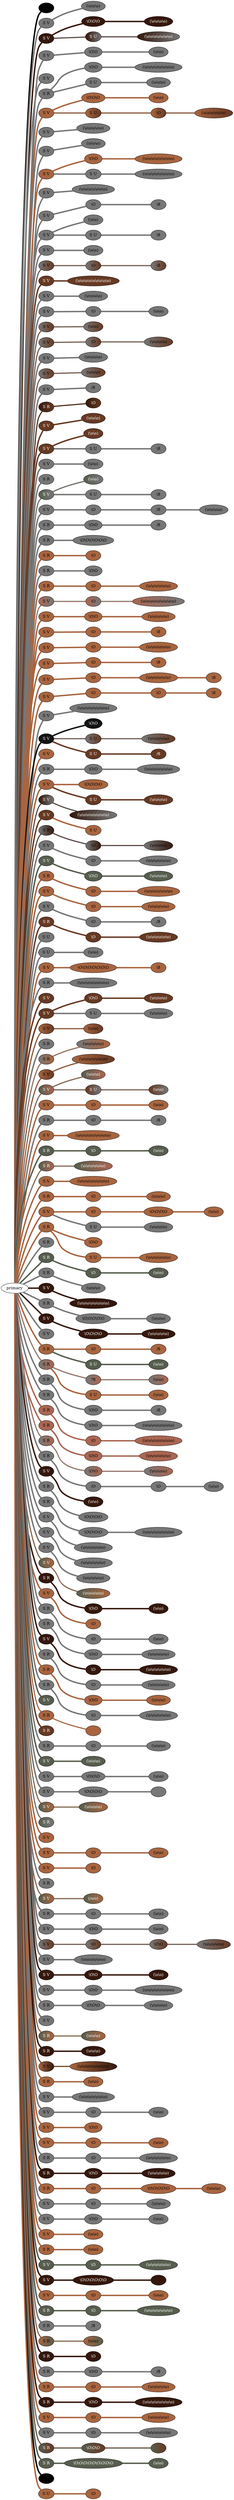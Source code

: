 graph {
 graph [rankdir=LR]
"K1" [qtype="pendant_node", pendant_colors="#000000", pendant_ply="", pendant_attach="", pendant_length="", label=" ", style=filled, fillcolor="#000000", fontcolor="#ffffff"]
"primary" -- "K1" [qtype="pendant_link",penwidth=5,color="#000000"]
"1" [qtype="pendant_node", pendant_colors="#777777", pendant_ply="S", pendant_attach="V", pendant_length="24.5", label="S V", style=filled, fillcolor="#777777", fontcolor="#000000"]
"primary" -- "1" [qtype="pendant_link",penwidth=5,color="#777777"]
"1:0" [qtype="knot_node", knot_value="3", knot_type="L", knot_position="3.5", knot_spin="Z", label="(\\o\\o\\o)", style=filled, fillcolor="#777777" , fontcolor="#000000"]
"1" -- "1:0" [qtype="knot_link",penwidth=5,color="#777777"]
"2" [qtype="pendant_node", pendant_colors="#35170C", pendant_ply="S", pendant_attach="V", pendant_length="27.5", label="S V", style=filled, fillcolor="#35170C", fontcolor="#ffffff"]
"primary" -- "2" [qtype="pendant_link",penwidth=5,color="#35170C"]
"2:0" [qtype="knot_node", knot_value="3", knot_type="S", knot_position="7.0", knot_spin="Z", label="\\O\\O\\O", style=filled, fillcolor="#35170C" , fontcolor="#ffffff"]
"2" -- "2:0" [qtype="knot_link",penwidth=5,color="#35170C"]
"2:1" [qtype="knot_node", knot_value="4", knot_type="L", knot_position="14.5", knot_spin="Z", label="(\\o\\o\\o\\o)", style=filled, fillcolor="#35170C" , fontcolor="#ffffff"]
"2:0" -- "2:1" [qtype="knot_link",penwidth=5,color="#35170C"]
"2s1" [qtype="pendant_node", pendant_colors="#35170C:#777777", pendant_ply="S", pendant_attach="U", pendant_length="12.5", label="S U", style=filled, fillcolor="#35170C:#777777", fontcolor="#ffffff"]
"2" -- "2s1" [qtype="pendant_link",penwidth=2,color="#35170C:#777777"]
"2s1:0" [qtype="knot_node", knot_value="7", knot_type="L", knot_position="8.5", knot_spin="Z", label="(\\o\\o\\o\\o\\o\\o\\o)", style=filled, fillcolor="#35170C:#777777" , fontcolor="#ffffff"]
"2s1" -- "2s1:0" [qtype="knot_link",penwidth=2,color="#35170C:#777777"]
"3" [qtype="pendant_node", pendant_colors="#777777", pendant_ply="S", pendant_attach="V", pendant_length="34.0", label="S V", style=filled, fillcolor="#777777", fontcolor="#000000"]
"primary" -- "3" [qtype="pendant_link",penwidth=5,color="#777777"]
"3:0" [qtype="knot_node", knot_value="2", knot_type="S", knot_position="7.0", knot_spin="Z", label="\\O\\O", style=filled, fillcolor="#777777" , fontcolor="#000000"]
"3" -- "3:0" [qtype="knot_link",penwidth=5,color="#777777"]
"3:1" [qtype="knot_node", knot_value="2", knot_type="L", knot_position="14.0", knot_spin="Z", label="(\\o\\o)", style=filled, fillcolor="#777777" , fontcolor="#000000"]
"3:0" -- "3:1" [qtype="knot_link",penwidth=5,color="#777777"]
"4" [qtype="pendant_node", pendant_colors="#777777", pendant_ply="S", pendant_attach="V", pendant_length="58.0", label="S V", style=filled, fillcolor="#777777", fontcolor="#000000"]
"primary" -- "4" [qtype="pendant_link",penwidth=5,color="#777777"]
"5" [qtype="pendant_node", pendant_colors="#777777", pendant_ply="S", pendant_attach="R", pendant_length="36.0", label="S R", style=filled, fillcolor="#777777", fontcolor="#000000"]
"primary" -- "5" [qtype="pendant_link",penwidth=5,color="#777777"]
"5:0" [qtype="knot_node", knot_value="2", knot_type="S", knot_position="7.0", knot_spin="Z", label="\\O\\O", style=filled, fillcolor="#777777" , fontcolor="#000000"]
"5" -- "5:0" [qtype="knot_link",penwidth=5,color="#777777"]
"5:1" [qtype="knot_node", knot_value="8", knot_type="L", knot_position="14.0", knot_spin="Z", label="(\\o\\o\\o\\o\\o\\o\\o\\o)", style=filled, fillcolor="#777777" , fontcolor="#000000"]
"5:0" -- "5:1" [qtype="knot_link",penwidth=5,color="#777777"]
"5s1" [qtype="pendant_node", pendant_colors="#777777", pendant_ply="S", pendant_attach="U", pendant_length="14.0", label="S U", style=filled, fillcolor="#777777", fontcolor="#000000"]
"5" -- "5s1" [qtype="pendant_link",penwidth=5,color="#777777"]
"5s1:0" [qtype="knot_node", knot_value="3", knot_type="L", knot_position="5.0", knot_spin="Z", label="(\\o\\o\\o)", style=filled, fillcolor="#777777" , fontcolor="#000000"]
"5s1" -- "5s1:0" [qtype="knot_link",penwidth=5,color="#777777"]
"6" [qtype="pendant_node", pendant_colors="#A86540", pendant_ply="S", pendant_attach="V", pendant_length="40.5", label="S V", style=filled, fillcolor="#A86540", fontcolor="#000000"]
"primary" -- "6" [qtype="pendant_link",penwidth=5,color="#A86540"]
"6:0" [qtype="knot_node", knot_value="3", knot_type="S", knot_position="7.0", knot_spin="Z", label="\\O\\O\\O", style=filled, fillcolor="#A86540" , fontcolor="#000000"]
"6" -- "6:0" [qtype="knot_link",penwidth=5,color="#A86540"]
"6:1" [qtype="knot_node", knot_value="2", knot_type="L", knot_position="13.5", knot_spin="Z", label="(\\o\\o)", style=filled, fillcolor="#A86540" , fontcolor="#000000"]
"6:0" -- "6:1" [qtype="knot_link",penwidth=5,color="#A86540"]
"6s1" [qtype="pendant_node", pendant_colors="#A86540:#673923", pendant_ply="S", pendant_attach="U", pendant_length="14.0", label="S U", style=filled, fillcolor="#A86540:#673923", fontcolor="#000000"]
"6" -- "6s1" [qtype="pendant_link",penwidth=2,color="#A86540:#673923"]
"6s1:0" [qtype="knot_node", knot_value="1", knot_type="S", knot_position="3.5", knot_spin="Z", label="\\O", style=filled, fillcolor="#A86540:#673923" , fontcolor="#000000"]
"6s1" -- "6s1:0" [qtype="knot_link",penwidth=2,color="#A86540:#673923"]
"6s1:1" [qtype="knot_node", knot_value="6", knot_type="L", knot_position="9.0", knot_spin="Z", label="(\\o\\o\\o\\o\\o\\o)", style=filled, fillcolor="#A86540:#673923" , fontcolor="#000000"]
"6s1:0" -- "6s1:1" [qtype="knot_link",penwidth=2,color="#A86540:#673923"]
"7" [qtype="pendant_node", pendant_colors="#777777", pendant_ply="S", pendant_attach="V", pendant_length="34.5", label="S V", style=filled, fillcolor="#777777", fontcolor="#000000"]
"primary" -- "7" [qtype="pendant_link",penwidth=5,color="#777777"]
"7:0" [qtype="knot_node", knot_value="5", knot_type="L", knot_position="12.5", knot_spin="Z", label="(\\o\\o\\o\\o\\o)", style=filled, fillcolor="#777777" , fontcolor="#000000"]
"7" -- "7:0" [qtype="knot_link",penwidth=5,color="#777777"]
"8" [qtype="pendant_node", pendant_colors="#777777", pendant_ply="S", pendant_attach="V", pendant_length="27.0", label="S V", style=filled, fillcolor="#777777", fontcolor="#000000"]
"primary" -- "8" [qtype="pendant_link",penwidth=5,color="#777777"]
"8:0" [qtype="knot_node", knot_value="3", knot_type="L", knot_position="13.0", knot_spin="Z", label="(\\o\\o\\o)", style=filled, fillcolor="#777777" , fontcolor="#000000"]
"8" -- "8:0" [qtype="knot_link",penwidth=5,color="#777777"]
"9" [qtype="pendant_node", pendant_colors="#A86540", pendant_ply="S", pendant_attach="V", pendant_length="36.0", label="S V", style=filled, fillcolor="#A86540", fontcolor="#000000"]
"primary" -- "9" [qtype="pendant_link",penwidth=5,color="#A86540"]
"9:0" [qtype="knot_node", knot_value="2", knot_type="S", knot_position="7.5", knot_spin="Z", label="\\O\\O", style=filled, fillcolor="#A86540" , fontcolor="#000000"]
"9" -- "9:0" [qtype="knot_link",penwidth=5,color="#A86540"]
"9:1" [qtype="knot_node", knot_value="8", knot_type="L", knot_position="15.0", knot_spin="Z", label="(\\o\\o\\o\\o\\o\\o\\o\\o)", style=filled, fillcolor="#A86540" , fontcolor="#000000"]
"9:0" -- "9:1" [qtype="knot_link",penwidth=5,color="#A86540"]
"9s1" [qtype="pendant_node", pendant_colors="#777777", pendant_ply="S", pendant_attach="U", pendant_length="25.5", label="S U", style=filled, fillcolor="#777777", fontcolor="#000000"]
"9" -- "9s1" [qtype="pendant_link",penwidth=5,color="#777777"]
"9s1:0" [qtype="knot_node", knot_value="8", knot_type="L", knot_position="13.0", knot_spin="Z", label="(\\o\\o\\o\\o\\o\\o\\o\\o)", style=filled, fillcolor="#777777" , fontcolor="#000000"]
"9s1" -- "9s1:0" [qtype="knot_link",penwidth=5,color="#777777"]
"10" [qtype="pendant_node", pendant_colors="#777777", pendant_ply="S", pendant_attach="V", pendant_length="36.0", label="S V", style=filled, fillcolor="#777777", fontcolor="#000000"]
"primary" -- "10" [qtype="pendant_link",penwidth=5,color="#777777"]
"10:0" [qtype="knot_node", knot_value="7", knot_type="L", knot_position="14.5", knot_spin="Z", label="(\\o\\o\\o\\o\\o\\o\\o)", style=filled, fillcolor="#777777" , fontcolor="#000000"]
"10" -- "10:0" [qtype="knot_link",penwidth=5,color="#777777"]
"11" [qtype="pendant_node", pendant_colors="#777777", pendant_ply="S", pendant_attach="V", pendant_length="33.0", label="S V", style=filled, fillcolor="#777777", fontcolor="#000000"]
"primary" -- "11" [qtype="pendant_link",penwidth=5,color="#777777"]
"11:0" [qtype="knot_node", knot_value="1", knot_type="S", knot_position="7.5", knot_spin="Z", label="\\O", style=filled, fillcolor="#777777" , fontcolor="#000000"]
"11" -- "11:0" [qtype="knot_link",penwidth=5,color="#777777"]
"11:1" [qtype="knot_node", knot_value="1", knot_type="E", knot_position="14.5", knot_spin="Z", label="\\8", style=filled, fillcolor="#777777" , fontcolor="#000000"]
"11:0" -- "11:1" [qtype="knot_link",penwidth=5,color="#777777"]
"12" [qtype="pendant_node", pendant_colors="#777777", pendant_ply="S", pendant_attach="V", pendant_length="27.0", label="S V", style=filled, fillcolor="#777777", fontcolor="#000000"]
"primary" -- "12" [qtype="pendant_link",penwidth=5,color="#777777"]
"12:0" [qtype="knot_node", knot_value="2", knot_type="L", knot_position="11.0", knot_spin="Z", label="(\\o\\o)", style=filled, fillcolor="#777777" , fontcolor="#000000"]
"12" -- "12:0" [qtype="knot_link",penwidth=5,color="#777777"]
"12s1" [qtype="pendant_node", pendant_colors="#777777", pendant_ply="S", pendant_attach="U", pendant_length="5.0", label="S U", style=filled, fillcolor="#777777", fontcolor="#000000"]
"12" -- "12s1" [qtype="pendant_link",penwidth=5,color="#777777"]
"12s1:0" [qtype="knot_node", knot_value="1", knot_type="E", knot_position="1.0", knot_spin="Z", label="\\8", style=filled, fillcolor="#777777" , fontcolor="#000000"]
"12s1" -- "12s1:0" [qtype="knot_link",penwidth=5,color="#777777"]
"13" [qtype="pendant_node", pendant_colors="#777777", pendant_ply="S", pendant_attach="V", pendant_length="27.0", label="S V", style=filled, fillcolor="#777777", fontcolor="#000000"]
"primary" -- "13" [qtype="pendant_link",penwidth=5,color="#777777"]
"13:0" [qtype="knot_node", knot_value="2", knot_type="L", knot_position="11.5", knot_spin="Z", label="(\\o\\o)", style=filled, fillcolor="#777777" , fontcolor="#000000"]
"13" -- "13:0" [qtype="knot_link",penwidth=5,color="#777777"]
"14" [qtype="pendant_node", pendant_colors="#777777:#673923", pendant_ply="S", pendant_attach="V", pendant_length="27.0", label="S V", style=filled, fillcolor="#777777:#673923", fontcolor="#000000"]
"primary" -- "14" [qtype="pendant_link",penwidth=2,color="#777777:#673923"]
"14:0" [qtype="knot_node", knot_value="1", knot_type="S", knot_position="5.0", knot_spin="Z", label="\\O", style=filled, fillcolor="#777777:#673923" , fontcolor="#000000"]
"14" -- "14:0" [qtype="knot_link",penwidth=2,color="#777777:#673923"]
"14:1" [qtype="knot_node", knot_value="1", knot_type="E", knot_position="11.0", knot_spin="Z", label="\\8", style=filled, fillcolor="#777777:#673923" , fontcolor="#000000"]
"14:0" -- "14:1" [qtype="knot_link",penwidth=2,color="#777777:#673923"]
"15" [qtype="pendant_node", pendant_colors="#673923", pendant_ply="S", pendant_attach="V", pendant_length="22.0", label="S V", style=filled, fillcolor="#673923", fontcolor="#ffffff"]
"primary" -- "15" [qtype="pendant_link",penwidth=5,color="#673923"]
"15:0" [qtype="knot_node", knot_value="9", knot_type="L", knot_position="11.5", knot_spin="Z", label="(\\o\\o\\o\\o\\o\\o\\o\\o\\o)", style=filled, fillcolor="#673923" , fontcolor="#ffffff"]
"15" -- "15:0" [qtype="knot_link",penwidth=5,color="#673923"]
"16" [qtype="pendant_node", pendant_colors="#777777", pendant_ply="S", pendant_attach="V", pendant_length="32.0", label="S V", style=filled, fillcolor="#777777", fontcolor="#000000"]
"primary" -- "16" [qtype="pendant_link",penwidth=5,color="#777777"]
"16:0" [qtype="knot_node", knot_value="4", knot_type="L", knot_position="13.0", knot_spin="Z", label="(\\o\\o\\o\\o)", style=filled, fillcolor="#777777" , fontcolor="#000000"]
"16" -- "16:0" [qtype="knot_link",penwidth=5,color="#777777"]
"17" [qtype="pendant_node", pendant_colors="#777777", pendant_ply="S", pendant_attach="V", pendant_length="36.0", label="S V", style=filled, fillcolor="#777777", fontcolor="#000000"]
"primary" -- "17" [qtype="pendant_link",penwidth=5,color="#777777"]
"17:0" [qtype="knot_node", knot_value="1", knot_type="S", knot_position="6.0", knot_spin="Z", label="\\O", style=filled, fillcolor="#777777" , fontcolor="#000000"]
"17" -- "17:0" [qtype="knot_link",penwidth=5,color="#777777"]
"17:1" [qtype="knot_node", knot_value="2", knot_type="L", knot_position="13.0", knot_spin="Z", label="(\\o\\o)", style=filled, fillcolor="#777777" , fontcolor="#000000"]
"17:0" -- "17:1" [qtype="knot_link",penwidth=5,color="#777777"]
"18" [qtype="pendant_node", pendant_colors="#777777:#673923", pendant_ply="S", pendant_attach="V", pendant_length="27.5", label="S V", style=filled, fillcolor="#777777:#673923", fontcolor="#000000"]
"primary" -- "18" [qtype="pendant_link",penwidth=2,color="#777777:#673923"]
"18:0" [qtype="knot_node", knot_value="2", knot_type="L", knot_position="13.0", knot_spin="Z", label="(\\o\\o)", style=filled, fillcolor="#777777:#673923" , fontcolor="#000000"]
"18" -- "18:0" [qtype="knot_link",penwidth=2,color="#777777:#673923"]
"19" [qtype="pendant_node", pendant_colors="#777777:#673923", pendant_ply="S", pendant_attach="V", pendant_length="29.0", label="S V", style=filled, fillcolor="#777777:#673923", fontcolor="#000000"]
"primary" -- "19" [qtype="pendant_link",penwidth=2,color="#777777:#673923"]
"19:0" [qtype="knot_node", knot_value="1", knot_type="S", knot_position="6.0", knot_spin="Z", label="\\O", style=filled, fillcolor="#777777:#673923" , fontcolor="#000000"]
"19" -- "19:0" [qtype="knot_link",penwidth=2,color="#777777:#673923"]
"19:1" [qtype="knot_node", knot_value="4", knot_type="L", knot_position="13.0", knot_spin="Z", label="(\\o\\o\\o\\o)", style=filled, fillcolor="#777777:#673923" , fontcolor="#000000"]
"19:0" -- "19:1" [qtype="knot_link",penwidth=2,color="#777777:#673923"]
"20" [qtype="pendant_node", pendant_colors="#777777", pendant_ply="S", pendant_attach="V", pendant_length="41.5", label="S V", style=filled, fillcolor="#777777", fontcolor="#000000"]
"primary" -- "20" [qtype="pendant_link",penwidth=5,color="#777777"]
"20:0" [qtype="knot_node", knot_value="4", knot_type="L", knot_position="13.5", knot_spin="Z", label="(\\o\\o\\o\\o)", style=filled, fillcolor="#777777" , fontcolor="#000000"]
"20" -- "20:0" [qtype="knot_link",penwidth=5,color="#777777"]
"21" [qtype="pendant_node", pendant_colors="#777777:#673923", pendant_ply="S", pendant_attach="V", pendant_length="29.0", label="S V", style=filled, fillcolor="#777777:#673923", fontcolor="#000000"]
"primary" -- "21" [qtype="pendant_link",penwidth=2,color="#777777:#673923"]
"21:0" [qtype="knot_node", knot_value="3", knot_type="L", knot_position="12.0", knot_spin="Z", label="(\\o\\o\\o)", style=filled, fillcolor="#777777:#673923" , fontcolor="#000000"]
"21" -- "21:0" [qtype="knot_link",penwidth=2,color="#777777:#673923"]
"22" [qtype="pendant_node", pendant_colors="#777777", pendant_ply="S", pendant_attach="V", pendant_length="26.5", label="S V", style=filled, fillcolor="#777777", fontcolor="#000000"]
"primary" -- "22" [qtype="pendant_link",penwidth=5,color="#777777"]
"22:0" [qtype="knot_node", knot_value="1", knot_type="E", knot_position="12.0", knot_spin="S", label="/8", style=filled, fillcolor="#777777" , fontcolor="#000000"]
"22" -- "22:0" [qtype="knot_link",penwidth=5,color="#777777"]
"23" [qtype="pendant_node", pendant_colors="#35170C:#673923", pendant_ply="S", pendant_attach="R", pendant_length="35.5", label="S R", style=filled, fillcolor="#35170C:#673923", fontcolor="#ffffff"]
"primary" -- "23" [qtype="pendant_link",penwidth=2,color="#35170C:#673923"]
"23:0" [qtype="knot_node", knot_value="1", knot_type="S", knot_position="7.5", knot_spin="Z", label="\\O", style=filled, fillcolor="#35170C:#673923" , fontcolor="#ffffff"]
"23" -- "23:0" [qtype="knot_link",penwidth=2,color="#35170C:#673923"]
"24" [qtype="pendant_node", pendant_colors="#673923", pendant_ply="S", pendant_attach="V", pendant_length="42.0", label="S V", style=filled, fillcolor="#673923", fontcolor="#ffffff"]
"primary" -- "24" [qtype="pendant_link",penwidth=5,color="#673923"]
"24:0" [qtype="knot_node", knot_value="3", knot_type="L", knot_position="12.0", knot_spin="Z", label="(\\o\\o\\o)", style=filled, fillcolor="#673923" , fontcolor="#ffffff"]
"24" -- "24:0" [qtype="knot_link",penwidth=5,color="#673923"]
"25" [qtype="pendant_node", pendant_colors="#673923", pendant_ply="S", pendant_attach="V", pendant_length="36.5", label="S V", style=filled, fillcolor="#673923", fontcolor="#ffffff"]
"primary" -- "25" [qtype="pendant_link",penwidth=5,color="#673923"]
"25:0" [qtype="knot_node", knot_value="2", knot_type="L", knot_position="12.0", knot_spin="Z", label="(\\o\\o)", style=filled, fillcolor="#673923" , fontcolor="#ffffff"]
"25" -- "25:0" [qtype="knot_link",penwidth=5,color="#673923"]
"25s1" [qtype="pendant_node", pendant_colors="#777777", pendant_ply="S", pendant_attach="U", pendant_length="20.0", label="S U", style=filled, fillcolor="#777777", fontcolor="#000000"]
"25" -- "25s1" [qtype="pendant_link",penwidth=5,color="#777777"]
"25s1:0" [qtype="knot_node", knot_value="1", knot_type="E", knot_position="8.0", knot_spin="Z", label="\\8", style=filled, fillcolor="#777777" , fontcolor="#000000"]
"25s1" -- "25s1:0" [qtype="knot_link",penwidth=5,color="#777777"]
"26" [qtype="pendant_node", pendant_colors="#777777", pendant_ply="S", pendant_attach="V", pendant_length="25.5", label="S V", style=filled, fillcolor="#777777", fontcolor="#000000"]
"primary" -- "26" [qtype="pendant_link",penwidth=5,color="#777777"]
"26:0" [qtype="knot_node", knot_value="2", knot_type="L", knot_position="12.5", knot_spin="Z", label="(\\o\\o)", style=filled, fillcolor="#777777" , fontcolor="#000000"]
"26" -- "26:0" [qtype="knot_link",penwidth=5,color="#777777"]
"27" [qtype="pendant_node", pendant_colors="#777777", pendant_ply="S", pendant_attach="R", pendant_length="39.5", label="S R", style=filled, fillcolor="#777777", fontcolor="#000000"]
"primary" -- "27" [qtype="pendant_link",penwidth=5,color="#777777"]
"28" [qtype="pendant_node", pendant_colors="#575E4E:#777777", pendant_ply="S", pendant_attach="V", pendant_length="34.0", label="S V", style=filled, fillcolor="#575E4E:#777777", fontcolor="#ffffff"]
"primary" -- "28" [qtype="pendant_link",penwidth=2,color="#575E4E:#777777"]
"28:0" [qtype="knot_node", knot_value="2", knot_type="L", knot_position="14.0", knot_spin="Z", label="(\\o\\o)", style=filled, fillcolor="#575E4E:#777777" , fontcolor="#ffffff"]
"28" -- "28:0" [qtype="knot_link",penwidth=2,color="#575E4E:#777777"]
"28s1" [qtype="pendant_node", pendant_colors="#777777", pendant_ply="S", pendant_attach="U", pendant_length="24.0", label="S U", style=filled, fillcolor="#777777", fontcolor="#000000"]
"28" -- "28s1" [qtype="pendant_link",penwidth=5,color="#777777"]
"28s1:0" [qtype="knot_node", knot_value="1", knot_type="E", knot_position="5.5", knot_spin="Z", label="\\8", style=filled, fillcolor="#777777" , fontcolor="#000000"]
"28s1" -- "28s1:0" [qtype="knot_link",penwidth=5,color="#777777"]
"29" [qtype="pendant_node", pendant_colors="#777777", pendant_ply="S", pendant_attach="V", pendant_length="47.0", label="S V", style=filled, fillcolor="#777777", fontcolor="#000000"]
"primary" -- "29" [qtype="pendant_link",penwidth=5,color="#777777"]
"29:0" [qtype="knot_node", knot_value="1", knot_type="S", knot_position="10.5", knot_spin="Z", label="\\O", style=filled, fillcolor="#777777" , fontcolor="#000000"]
"29" -- "29:0" [qtype="knot_link",penwidth=5,color="#777777"]
"29:1" [qtype="knot_node", knot_value="1", knot_type="E", knot_position="21.0", knot_spin="S", label="/8", style=filled, fillcolor="#777777" , fontcolor="#000000"]
"29:0" -- "29:1" [qtype="knot_link",penwidth=5,color="#777777"]
"29:2" [qtype="knot_node", knot_value="4", knot_type="L", knot_position="29.0", knot_spin="Z", label="(\\o\\o\\o\\o)", style=filled, fillcolor="#777777" , fontcolor="#000000"]
"29:1" -- "29:2" [qtype="knot_link",penwidth=5,color="#777777"]
"30" [qtype="pendant_node", pendant_colors="#777777", pendant_ply="S", pendant_attach="R", pendant_length="45.0", label="S R", style=filled, fillcolor="#777777", fontcolor="#000000"]
"primary" -- "30" [qtype="pendant_link",penwidth=5,color="#777777"]
"30:0" [qtype="knot_node", knot_value="2", knot_type="S", knot_position="10.0", knot_spin="Z", label="\\O\\O", style=filled, fillcolor="#777777" , fontcolor="#000000"]
"30" -- "30:0" [qtype="knot_link",penwidth=5,color="#777777"]
"30:1" [qtype="knot_node", knot_value="1", knot_type="E", knot_position="23.0", knot_spin="S", label="/8", style=filled, fillcolor="#777777" , fontcolor="#000000"]
"30:0" -- "30:1" [qtype="knot_link",penwidth=5,color="#777777"]
"31" [qtype="pendant_node", pendant_colors="#777777", pendant_ply="S", pendant_attach="R", pendant_length="47.0", label="S R", style=filled, fillcolor="#777777", fontcolor="#000000"]
"primary" -- "31" [qtype="pendant_link",penwidth=5,color="#777777"]
"31:0" [qtype="knot_node", knot_value="6", knot_type="S", knot_position="9.5", knot_spin="Z", label="\\O\\O\\O\\O\\O\\O", style=filled, fillcolor="#777777" , fontcolor="#000000"]
"31" -- "31:0" [qtype="knot_link",penwidth=5,color="#777777"]
"32" [qtype="pendant_node", pendant_colors="#A86540", pendant_ply="S", pendant_attach="R", pendant_length="38.0", label="S R", style=filled, fillcolor="#A86540", fontcolor="#000000"]
"primary" -- "32" [qtype="pendant_link",penwidth=5,color="#A86540"]
"32:0" [qtype="knot_node", knot_value="1", knot_type="S", knot_position="11.0", knot_spin="Z", label="\\O", style=filled, fillcolor="#A86540" , fontcolor="#000000"]
"32" -- "32:0" [qtype="knot_link",penwidth=5,color="#A86540"]
"33" [qtype="pendant_node", pendant_colors="#777777", pendant_ply="S", pendant_attach="R", pendant_length="54.0", label="S R", style=filled, fillcolor="#777777", fontcolor="#000000"]
"primary" -- "33" [qtype="pendant_link",penwidth=5,color="#777777"]
"33:0" [qtype="knot_node", knot_value="2", knot_type="S", knot_position="10.5", knot_spin="Z", label="\\O\\O", style=filled, fillcolor="#777777" , fontcolor="#000000"]
"33" -- "33:0" [qtype="knot_link",penwidth=5,color="#777777"]
"34" [qtype="pendant_node", pendant_colors="#A86540", pendant_ply="S", pendant_attach="R", pendant_length="30.0", label="S R", style=filled, fillcolor="#A86540", fontcolor="#000000"]
"primary" -- "34" [qtype="pendant_link",penwidth=5,color="#A86540"]
"34:0" [qtype="knot_node", knot_value="1", knot_type="S", knot_position="12.5", knot_spin="Z", label="\\O", style=filled, fillcolor="#A86540" , fontcolor="#000000"]
"34" -- "34:0" [qtype="knot_link",penwidth=5,color="#A86540"]
"34:1" [qtype="knot_node", knot_value="6", knot_type="L", knot_position="19.5", knot_spin="Z", label="(\\o\\o\\o\\o\\o\\o)", style=filled, fillcolor="#A86540" , fontcolor="#000000"]
"34:0" -- "34:1" [qtype="knot_link",penwidth=5,color="#A86540"]
"35" [qtype="pendant_node", pendant_colors="#AA6651:#777777", pendant_ply="S", pendant_attach="V", pendant_length="25.5", label="S V", style=filled, fillcolor="#AA6651:#777777", fontcolor="#000000"]
"primary" -- "35" [qtype="pendant_link",penwidth=2,color="#AA6651:#777777"]
"35:0" [qtype="knot_node", knot_value="1", knot_type="S", knot_position="11.5", knot_spin="Z", label="\\O", style=filled, fillcolor="#AA6651:#777777" , fontcolor="#000000"]
"35" -- "35:0" [qtype="knot_link",penwidth=2,color="#AA6651:#777777"]
"35:1" [qtype="knot_node", knot_value="9", knot_type="L", knot_position="19.0", knot_spin="Z", label="(\\o\\o\\o\\o\\o\\o\\o\\o\\o)", style=filled, fillcolor="#AA6651:#777777" , fontcolor="#000000"]
"35:0" -- "35:1" [qtype="knot_link",penwidth=2,color="#AA6651:#777777"]
"36" [qtype="pendant_node", pendant_colors="#A86540", pendant_ply="S", pendant_attach="V", pendant_length="42.0", label="S V", style=filled, fillcolor="#A86540", fontcolor="#000000"]
"primary" -- "36" [qtype="pendant_link",penwidth=5,color="#A86540"]
"36:0" [qtype="knot_node", knot_value="2", knot_type="S", knot_position="12.0", knot_spin="Z", label="\\O\\O", style=filled, fillcolor="#A86540" , fontcolor="#000000"]
"36" -- "36:0" [qtype="knot_link",penwidth=5,color="#A86540"]
"36:1" [qtype="knot_node", knot_value="5", knot_type="L", knot_position="26.0", knot_spin="Z", label="(\\o\\o\\o\\o\\o)", style=filled, fillcolor="#A86540" , fontcolor="#000000"]
"36:0" -- "36:1" [qtype="knot_link",penwidth=5,color="#A86540"]
"37" [qtype="pendant_node", pendant_colors="#A86540", pendant_ply="S", pendant_attach="V", pendant_length="42.5", label="S V", style=filled, fillcolor="#A86540", fontcolor="#000000"]
"primary" -- "37" [qtype="pendant_link",penwidth=5,color="#A86540"]
"37:0" [qtype="knot_node", knot_value="1", knot_type="S", knot_position="12.0", knot_spin="Z", label="\\O", style=filled, fillcolor="#A86540" , fontcolor="#000000"]
"37" -- "37:0" [qtype="knot_link",penwidth=5,color="#A86540"]
"37:1" [qtype="knot_node", knot_value="1", knot_type="E", knot_position="25.0", knot_spin="Z", label="\\8", style=filled, fillcolor="#A86540" , fontcolor="#000000"]
"37:0" -- "37:1" [qtype="knot_link",penwidth=5,color="#A86540"]
"38" [qtype="pendant_node", pendant_colors="#A86540", pendant_ply="S", pendant_attach="V", pendant_length="41.0", label="S V", style=filled, fillcolor="#A86540", fontcolor="#000000"]
"primary" -- "38" [qtype="pendant_link",penwidth=5,color="#A86540"]
"38:0" [qtype="knot_node", knot_value="1", knot_type="S", knot_position="12.0", knot_spin="Z", label="\\O", style=filled, fillcolor="#A86540" , fontcolor="#000000"]
"38" -- "38:0" [qtype="knot_link",penwidth=5,color="#A86540"]
"38:1" [qtype="knot_node", knot_value="6", knot_type="L", knot_position="26.0", knot_spin="Z", label="(\\o\\o\\o\\o\\o\\o)", style=filled, fillcolor="#A86540" , fontcolor="#000000"]
"38:0" -- "38:1" [qtype="knot_link",penwidth=5,color="#A86540"]
"39" [qtype="pendant_node", pendant_colors="#A86540", pendant_ply="S", pendant_attach="V", pendant_length="39.0", label="S V", style=filled, fillcolor="#A86540", fontcolor="#000000"]
"primary" -- "39" [qtype="pendant_link",penwidth=5,color="#A86540"]
"39:0" [qtype="knot_node", knot_value="1", knot_type="S", knot_position="12.0", knot_spin="Z", label="\\O", style=filled, fillcolor="#A86540" , fontcolor="#000000"]
"39" -- "39:0" [qtype="knot_link",penwidth=5,color="#A86540"]
"39:1" [qtype="knot_node", knot_value="1", knot_type="E", knot_position="26.5", knot_spin="Z", label="\\8", style=filled, fillcolor="#A86540" , fontcolor="#000000"]
"39:0" -- "39:1" [qtype="knot_link",penwidth=5,color="#A86540"]
"40" [qtype="pendant_node", pendant_colors="#A86540", pendant_ply="S", pendant_attach="V", pendant_length="25.0", label="S V", style=filled, fillcolor="#A86540", fontcolor="#000000"]
"primary" -- "40" [qtype="pendant_link",penwidth=5,color="#A86540"]
"40:0" [qtype="knot_node", knot_value="1", knot_type="S", knot_position="11.5", knot_spin="Z", label="\\O", style=filled, fillcolor="#A86540" , fontcolor="#000000"]
"40" -- "40:0" [qtype="knot_link",penwidth=5,color="#A86540"]
"40:1" [qtype="knot_node", knot_value="6", knot_type="L", knot_position="21.0", knot_spin="Z", label="(\\o\\o\\o\\o\\o\\o)", style=filled, fillcolor="#A86540" , fontcolor="#000000"]
"40:0" -- "40:1" [qtype="knot_link",penwidth=5,color="#A86540"]
"40:2" [qtype="knot_node", knot_value="1", knot_type="E", knot_position="23.5", knot_spin="Z", label="\\8", style=filled, fillcolor="#A86540" , fontcolor="#000000"]
"40:1" -- "40:2" [qtype="knot_link",penwidth=5,color="#A86540"]
"41" [qtype="pendant_node", pendant_colors="#A86540", pendant_ply="S", pendant_attach="V", pendant_length="46.0", label="S V", style=filled, fillcolor="#A86540", fontcolor="#000000"]
"primary" -- "41" [qtype="pendant_link",penwidth=5,color="#A86540"]
"41:0" [qtype="knot_node", knot_value="1", knot_type="S", knot_position="10.0", knot_spin="Z", label="\\O", style=filled, fillcolor="#A86540" , fontcolor="#000000"]
"41" -- "41:0" [qtype="knot_link",penwidth=5,color="#A86540"]
"41:1" [qtype="knot_node", knot_value="1", knot_type="S", knot_position="21.0", knot_spin="Z", label="\\O", style=filled, fillcolor="#A86540" , fontcolor="#000000"]
"41:0" -- "41:1" [qtype="knot_link",penwidth=5,color="#A86540"]
"41:2" [qtype="knot_node", knot_value="1", knot_type="E", knot_position="29.0", knot_spin="Z", label="\\8", style=filled, fillcolor="#A86540" , fontcolor="#000000"]
"41:1" -- "41:2" [qtype="knot_link",penwidth=5,color="#A86540"]
"42" [qtype="pendant_node", pendant_colors="#777777", pendant_ply="S", pendant_attach="V", pendant_length="30.5", label="S V", style=filled, fillcolor="#777777", fontcolor="#000000"]
"primary" -- "42" [qtype="pendant_link",penwidth=5,color="#777777"]
"42:0" [qtype="knot_node", knot_value="8", knot_type="L", knot_position="14.0", knot_spin="Z", label="(\\o\\o\\o\\o\\o\\o\\o\\o)", style=filled, fillcolor="#777777" , fontcolor="#000000"]
"42" -- "42:0" [qtype="knot_link",penwidth=5,color="#777777"]
"43" [qtype="pendant_node", pendant_colors="#131313", pendant_ply="S", pendant_attach="V", pendant_length="36.0", label="S V", style=filled, fillcolor="#131313", fontcolor="#ffffff"]
"primary" -- "43" [qtype="pendant_link",penwidth=5,color="#131313"]
"43:0" [qtype="knot_node", knot_value="2", knot_type="S", knot_position="11.5", knot_spin="Z", label="\\O\\O", style=filled, fillcolor="#131313" , fontcolor="#ffffff"]
"43" -- "43:0" [qtype="knot_link",penwidth=5,color="#131313"]
"43s1" [qtype="pendant_node", pendant_colors="#777777:#673923", pendant_ply="S", pendant_attach="U", pendant_length="23.0", label="S U", style=filled, fillcolor="#777777:#673923", fontcolor="#000000"]
"43" -- "43s1" [qtype="pendant_link",penwidth=2,color="#777777:#673923"]
"43s1:0" [qtype="knot_node", knot_value="5", knot_type="L", knot_position="13.0", knot_spin="Z", label="(\\o\\o\\o\\o\\o)", style=filled, fillcolor="#777777:#673923" , fontcolor="#000000"]
"43s1" -- "43s1:0" [qtype="knot_link",penwidth=2,color="#777777:#673923"]
"43s2" [qtype="pendant_node", pendant_colors="#673923", pendant_ply="S", pendant_attach="U", pendant_length="19.5", label="S U", style=filled, fillcolor="#673923", fontcolor="#ffffff"]
"43" -- "43s2" [qtype="pendant_link",penwidth=5,color="#673923"]
"43s2:0" [qtype="knot_node", knot_value="1", knot_type="E", knot_position="8.0", knot_spin="S", label="/8", style=filled, fillcolor="#673923" , fontcolor="#ffffff"]
"43s2" -- "43s2:0" [qtype="knot_link",penwidth=5,color="#673923"]
"44" [qtype="pendant_node", pendant_colors="#A86540", pendant_ply="S", pendant_attach="V", pendant_length="35.0", label="S V", style=filled, fillcolor="#A86540", fontcolor="#000000"]
"primary" -- "44" [qtype="pendant_link",penwidth=5,color="#A86540"]
"45" [qtype="pendant_node", pendant_colors="#777777", pendant_ply="S", pendant_attach="R", pendant_length="36.5", label="S R", style=filled, fillcolor="#777777", fontcolor="#000000"]
"primary" -- "45" [qtype="pendant_link",penwidth=5,color="#777777"]
"45:0" [qtype="knot_node", knot_value="2", knot_type="S", knot_position="12.5", knot_spin="Z", label="\\O\\O", style=filled, fillcolor="#777777" , fontcolor="#000000"]
"45" -- "45:0" [qtype="knot_link",penwidth=5,color="#777777"]
"45:1" [qtype="knot_node", knot_value="7", knot_type="L", knot_position="22.0", knot_spin="Z", label="(\\o\\o\\o\\o\\o\\o\\o)", style=filled, fillcolor="#777777" , fontcolor="#000000"]
"45:0" -- "45:1" [qtype="knot_link",penwidth=5,color="#777777"]
"46" [qtype="pendant_node", pendant_colors="#A86540", pendant_ply="S", pendant_attach="V", pendant_length="39.0", label="S V", style=filled, fillcolor="#A86540", fontcolor="#000000"]
"primary" -- "46" [qtype="pendant_link",penwidth=5,color="#A86540"]
"46:0" [qtype="knot_node", knot_value="4", knot_type="S", knot_position="12.0", knot_spin="Z", label="\\O\\O\\O\\O", style=filled, fillcolor="#A86540" , fontcolor="#000000"]
"46" -- "46:0" [qtype="knot_link",penwidth=5,color="#A86540"]
"46s1" [qtype="pendant_node", pendant_colors="#673923", pendant_ply="S", pendant_attach="U", pendant_length="15.5", label="S U", style=filled, fillcolor="#673923", fontcolor="#ffffff"]
"46" -- "46s1" [qtype="pendant_link",penwidth=5,color="#673923"]
"46s1:0" [qtype="knot_node", knot_value="4", knot_type="L", knot_position="8.5", knot_spin="Z", label="(\\o\\o\\o\\o)", style=filled, fillcolor="#673923" , fontcolor="#ffffff"]
"46s1" -- "46s1:0" [qtype="knot_link",penwidth=5,color="#673923"]
"47" [qtype="pendant_node", pendant_colors="#35170C:#777777", pendant_ply="S", pendant_attach="V", pendant_length="19.0", label="S V", style=filled, fillcolor="#35170C:#777777", fontcolor="#ffffff"]
"primary" -- "47" [qtype="pendant_link",penwidth=2,color="#35170C:#777777"]
"47:0" [qtype="knot_node", knot_value="8", knot_type="L", knot_position="13.0", knot_spin="Z", label="(\\o\\o\\o\\o\\o\\o\\o\\o)", style=filled, fillcolor="#35170C:#777777" , fontcolor="#ffffff"]
"47" -- "47:0" [qtype="knot_link",penwidth=2,color="#35170C:#777777"]
"48" [qtype="pendant_node", pendant_colors="#673923", pendant_ply="S", pendant_attach="V", pendant_length="9.0", label="S V", style=filled, fillcolor="#673923", fontcolor="#ffffff"]
"primary" -- "48" [qtype="pendant_link",penwidth=5,color="#673923"]
"48s1" [qtype="pendant_node", pendant_colors="#A86540", pendant_ply="S", pendant_attach="U", pendant_length="21.0", label="S U", style=filled, fillcolor="#A86540", fontcolor="#000000"]
"48" -- "48s1" [qtype="pendant_link",penwidth=5,color="#A86540"]
"49" [qtype="pendant_node", pendant_colors="#777777:#35170C", pendant_ply="S", pendant_attach="R", pendant_length="31.0", label="S R", style=filled, fillcolor="#777777:#35170C", fontcolor="#000000"]
"primary" -- "49" [qtype="pendant_link",penwidth=2,color="#777777:#35170C"]
"49:0" [qtype="knot_node", knot_value="1", knot_type="S", knot_position="11.5", knot_spin="Z", label="\\O", style=filled, fillcolor="#777777:#35170C" , fontcolor="#000000"]
"49" -- "49:0" [qtype="knot_link",penwidth=2,color="#777777:#35170C"]
"49:1" [qtype="knot_node", knot_value="4", knot_type="L", knot_position="19.5", knot_spin="Z", label="(\\o\\o\\o\\o)", style=filled, fillcolor="#777777:#35170C" , fontcolor="#000000"]
"49:0" -- "49:1" [qtype="knot_link",penwidth=2,color="#777777:#35170C"]
"50" [qtype="pendant_node", pendant_colors="#777777", pendant_ply="S", pendant_attach="V", pendant_length="33.0", label="S V", style=filled, fillcolor="#777777", fontcolor="#000000"]
"primary" -- "50" [qtype="pendant_link",penwidth=5,color="#777777"]
"50:0" [qtype="knot_node", knot_value="1", knot_type="S", knot_position="12.0", knot_spin="Z", label="\\O", style=filled, fillcolor="#777777" , fontcolor="#000000"]
"50" -- "50:0" [qtype="knot_link",penwidth=5,color="#777777"]
"50:1" [qtype="knot_node", knot_value="6", knot_type="L", knot_position="21.5", knot_spin="Z", label="(\\o\\o\\o\\o\\o\\o)", style=filled, fillcolor="#777777" , fontcolor="#000000"]
"50:0" -- "50:1" [qtype="knot_link",penwidth=5,color="#777777"]
"51" [qtype="pendant_node", pendant_colors="#575E4E", pendant_ply="S", pendant_attach="V", pendant_length="37.0", label="S V", style=filled, fillcolor="#575E4E", fontcolor="#ffffff"]
"primary" -- "51" [qtype="pendant_link",penwidth=5,color="#575E4E"]
"51:0" [qtype="knot_node", knot_value="2", knot_type="S", knot_position="12.0", knot_spin="Z", label="\\O\\O", style=filled, fillcolor="#575E4E" , fontcolor="#ffffff"]
"51" -- "51:0" [qtype="knot_link",penwidth=5,color="#575E4E"]
"51:1" [qtype="knot_node", knot_value="4", knot_type="L", knot_position="22.0", knot_spin="Z", label="(\\o\\o\\o\\o)", style=filled, fillcolor="#575E4E" , fontcolor="#ffffff"]
"51:0" -- "51:1" [qtype="knot_link",penwidth=5,color="#575E4E"]
"52" [qtype="pendant_node", pendant_colors="#A86540", pendant_ply="S", pendant_attach="R", pendant_length="27.5", label="S R", style=filled, fillcolor="#A86540", fontcolor="#000000"]
"primary" -- "52" [qtype="pendant_link",penwidth=5,color="#A86540"]
"52:0" [qtype="knot_node", knot_value="1", knot_type="S", knot_position="12.0", knot_spin="Z", label="\\O", style=filled, fillcolor="#A86540" , fontcolor="#000000"]
"52" -- "52:0" [qtype="knot_link",penwidth=5,color="#A86540"]
"52:1" [qtype="knot_node", knot_value="7", knot_type="L", knot_position="19.0", knot_spin="Z", label="(\\o\\o\\o\\o\\o\\o\\o)", style=filled, fillcolor="#A86540" , fontcolor="#000000"]
"52:0" -- "52:1" [qtype="knot_link",penwidth=5,color="#A86540"]
"53" [qtype="pendant_node", pendant_colors="#A86540", pendant_ply="S", pendant_attach="V", pendant_length="43.5", label="S V", style=filled, fillcolor="#A86540", fontcolor="#000000"]
"primary" -- "53" [qtype="pendant_link",penwidth=5,color="#A86540"]
"53:0" [qtype="knot_node", knot_value="1", knot_type="S", knot_position="13.0", knot_spin="Z", label="\\O", style=filled, fillcolor="#A86540" , fontcolor="#000000"]
"53" -- "53:0" [qtype="knot_link",penwidth=5,color="#A86540"]
"53:1" [qtype="knot_node", knot_value="5", knot_type="L", knot_position="24.0", knot_spin="Z", label="(\\o\\o\\o\\o\\o)", style=filled, fillcolor="#A86540" , fontcolor="#000000"]
"53:0" -- "53:1" [qtype="knot_link",penwidth=5,color="#A86540"]
"54" [qtype="pendant_node", pendant_colors="#777777", pendant_ply="S", pendant_attach="V", pendant_length="45.0", label="S V", style=filled, fillcolor="#777777", fontcolor="#000000"]
"primary" -- "54" [qtype="pendant_link",penwidth=5,color="#777777"]
"54:0" [qtype="knot_node", knot_value="1", knot_type="S", knot_position="12.5", knot_spin="Z", label="\\O", style=filled, fillcolor="#777777" , fontcolor="#000000"]
"54" -- "54:0" [qtype="knot_link",penwidth=5,color="#777777"]
"54:1" [qtype="knot_node", knot_value="1", knot_type="E", knot_position="23.0", knot_spin="S", label="/8", style=filled, fillcolor="#777777" , fontcolor="#000000"]
"54:0" -- "54:1" [qtype="knot_link",penwidth=5,color="#777777"]
"55" [qtype="pendant_node", pendant_colors="#673923", pendant_ply="S", pendant_attach="R", pendant_length="35.0", label="S R", style=filled, fillcolor="#673923", fontcolor="#ffffff"]
"primary" -- "55" [qtype="pendant_link",penwidth=5,color="#673923"]
"55:0" [qtype="knot_node", knot_value="1", knot_type="S", knot_position="12.0", knot_spin="Z", label="\\O", style=filled, fillcolor="#673923" , fontcolor="#ffffff"]
"55" -- "55:0" [qtype="knot_link",penwidth=5,color="#673923"]
"55:1" [qtype="knot_node", knot_value="6", knot_type="L", knot_position="23.0", knot_spin="Z", label="(\\o\\o\\o\\o\\o\\o)", style=filled, fillcolor="#673923" , fontcolor="#ffffff"]
"55:0" -- "55:1" [qtype="knot_link",penwidth=5,color="#673923"]
"56" [qtype="pendant_node", pendant_colors="#777777", pendant_ply="S", pendant_attach="U", pendant_length="17.0", label="S U", style=filled, fillcolor="#777777", fontcolor="#000000"]
"primary" -- "56" [qtype="pendant_link",penwidth=5,color="#777777"]
"57" [qtype="pendant_node", pendant_colors="#777777", pendant_ply="S", pendant_attach="U", pendant_length="23.0", label="S U", style=filled, fillcolor="#777777", fontcolor="#000000"]
"primary" -- "57" [qtype="pendant_link",penwidth=5,color="#777777"]
"57:0" [qtype="knot_node", knot_value="2", knot_type="L", knot_position="1.5", knot_spin="Z", label="(\\o\\o)", style=filled, fillcolor="#777777" , fontcolor="#000000"]
"57" -- "57:0" [qtype="knot_link",penwidth=5,color="#777777"]
"58" [qtype="pendant_node", pendant_colors="#A86540", pendant_ply="S", pendant_attach="V", pendant_length="45.0", label="S V", style=filled, fillcolor="#A86540", fontcolor="#000000"]
"primary" -- "58" [qtype="pendant_link",penwidth=5,color="#A86540"]
"58:0" [qtype="knot_node", knot_value="7", knot_type="S", knot_position="15.0", knot_spin="Z", label="\\O\\O\\O\\O\\O\\O\\O", style=filled, fillcolor="#A86540" , fontcolor="#000000"]
"58" -- "58:0" [qtype="knot_link",penwidth=5,color="#A86540"]
"58:1" [qtype="knot_node", knot_value="1", knot_type="E", knot_position="1.0", knot_spin="Z", label="\\8", style=filled, fillcolor="#A86540" , fontcolor="#000000"]
"58:0" -- "58:1" [qtype="knot_link",penwidth=5,color="#A86540"]
"59" [qtype="pendant_node", pendant_colors="#777777", pendant_ply="S", pendant_attach="R", pendant_length="43.0", label="S R", style=filled, fillcolor="#777777", fontcolor="#000000"]
"primary" -- "59" [qtype="pendant_link",penwidth=5,color="#777777"]
"59:0" [qtype="knot_node", knot_value="8", knot_type="L", knot_position="19.0", knot_spin="Z", label="(\\o\\o\\o\\o\\o\\o\\o\\o)", style=filled, fillcolor="#777777" , fontcolor="#000000"]
"59" -- "59:0" [qtype="knot_link",penwidth=5,color="#777777"]
"60" [qtype="pendant_node", pendant_colors="#673923", pendant_ply="S", pendant_attach="V", pendant_length="2.5", label="S V", style=filled, fillcolor="#673923", fontcolor="#ffffff"]
"primary" -- "60" [qtype="pendant_link",penwidth=5,color="#673923"]
"61" [qtype="pendant_node", pendant_colors="#673923", pendant_ply="S", pendant_attach="V", pendant_length="45.0", label="S V", style=filled, fillcolor="#673923", fontcolor="#ffffff"]
"primary" -- "61" [qtype="pendant_link",penwidth=5,color="#673923"]
"61:0" [qtype="knot_node", knot_value="2", knot_type="S", knot_position="9.0", knot_spin="Z", label="\\O\\O", style=filled, fillcolor="#673923" , fontcolor="#ffffff"]
"61" -- "61:0" [qtype="knot_link",penwidth=5,color="#673923"]
"61:1" [qtype="knot_node", knot_value="4", knot_type="L", knot_position="20.5", knot_spin="Z", label="(\\o\\o\\o\\o)", style=filled, fillcolor="#673923" , fontcolor="#ffffff"]
"61:0" -- "61:1" [qtype="knot_link",penwidth=5,color="#673923"]
"61s1" [qtype="pendant_node", pendant_colors="#777777", pendant_ply="S", pendant_attach="U", pendant_length="45.0", label="S U", style=filled, fillcolor="#777777", fontcolor="#000000"]
"61" -- "61s1" [qtype="pendant_link",penwidth=5,color="#777777"]
"61s1:0" [qtype="knot_node", knot_value="4", knot_type="L", knot_position="18.0", knot_spin="Z", label="(\\o\\o\\o\\o)", style=filled, fillcolor="#777777" , fontcolor="#000000"]
"61s1" -- "61s1:0" [qtype="knot_link",penwidth=5,color="#777777"]
"62" [qtype="pendant_node", pendant_colors="#A86540:#673923", pendant_ply="S", pendant_attach="V", pendant_length="38.0", label="S V", style=filled, fillcolor="#A86540:#673923", fontcolor="#000000"]
"primary" -- "62" [qtype="pendant_link",penwidth=2,color="#A86540:#673923"]
"62:0" [qtype="knot_node", knot_value="2", knot_type="L", knot_position="22.5", knot_spin="Z", label="(\\o\\o)", style=filled, fillcolor="#A86540:#673923" , fontcolor="#000000"]
"62" -- "62:0" [qtype="knot_link",penwidth=2,color="#A86540:#673923"]
"63" [qtype="pendant_node", pendant_colors="#777777", pendant_ply="S", pendant_attach="R", pendant_length="3.5", label="S R", style=filled, fillcolor="#777777", fontcolor="#000000"]
"primary" -- "63" [qtype="pendant_link",penwidth=5,color="#777777"]
"64" [qtype="pendant_node", pendant_colors="#777777:#A86540", pendant_ply="S", pendant_attach="R", pendant_length="50.0", label="S R", style=filled, fillcolor="#777777:#A86540", fontcolor="#000000"]
"primary" -- "64" [qtype="pendant_link",penwidth=2,color="#777777:#A86540"]
"64:0" [qtype="knot_node", knot_value="5", knot_type="L", knot_position="22.0", knot_spin="Z", label="(\\o\\o\\o\\o\\o)", style=filled, fillcolor="#777777:#A86540" , fontcolor="#000000"]
"64" -- "64:0" [qtype="knot_link",penwidth=2,color="#777777:#A86540"]
"65" [qtype="pendant_node", pendant_colors="#A86540:#673923", pendant_ply="S", pendant_attach="V", pendant_length="47.0", label="S V", style=filled, fillcolor="#A86540:#673923", fontcolor="#000000"]
"primary" -- "65" [qtype="pendant_link",penwidth=2,color="#A86540:#673923"]
"65:0" [qtype="knot_node", knot_value="7", knot_type="L", knot_position="20.5", knot_spin="Z", label="(\\o\\o\\o\\o\\o\\o\\o)", style=filled, fillcolor="#A86540:#673923" , fontcolor="#000000"]
"65" -- "65:0" [qtype="knot_link",penwidth=2,color="#A86540:#673923"]
"66" [qtype="pendant_node", pendant_colors="#575E4E:#AA6651", pendant_ply="S", pendant_attach="V", pendant_length="37.0", label="S V", style=filled, fillcolor="#575E4E:#AA6651", fontcolor="#ffffff"]
"primary" -- "66" [qtype="pendant_link",penwidth=2,color="#575E4E:#AA6651"]
"66:0" [qtype="knot_node", knot_value="3", knot_type="L", knot_position="20.0", knot_spin="Z", label="(\\o\\o\\o)", style=filled, fillcolor="#575E4E:#AA6651" , fontcolor="#ffffff"]
"66" -- "66:0" [qtype="knot_link",penwidth=2,color="#575E4E:#AA6651"]
"66s1" [qtype="pendant_node", pendant_colors="#673923:#777777", pendant_ply="S", pendant_attach="U", pendant_length="37.0", label="S U", style=filled, fillcolor="#673923:#777777", fontcolor="#ffffff"]
"66" -- "66s1" [qtype="pendant_link",penwidth=2,color="#673923:#777777"]
"66s1:0" [qtype="knot_node", knot_value="2", knot_type="L", knot_position="19.5", knot_spin="Z", label="(\\o\\o)", style=filled, fillcolor="#673923:#777777" , fontcolor="#ffffff"]
"66s1" -- "66s1:0" [qtype="knot_link",penwidth=2,color="#673923:#777777"]
"67" [qtype="pendant_node", pendant_colors="#A86540", pendant_ply="S", pendant_attach="V", pendant_length="39.0", label="S V", style=filled, fillcolor="#A86540", fontcolor="#000000"]
"primary" -- "67" [qtype="pendant_link",penwidth=5,color="#A86540"]
"67:0" [qtype="knot_node", knot_value="1", knot_type="S", knot_position="12.5", knot_spin="Z", label="\\O", style=filled, fillcolor="#A86540" , fontcolor="#000000"]
"67" -- "67:0" [qtype="knot_link",penwidth=5,color="#A86540"]
"67:1" [qtype="knot_node", knot_value="2", knot_type="L", knot_position="22.0", knot_spin="Z", label="(\\o\\o)", style=filled, fillcolor="#A86540" , fontcolor="#000000"]
"67:0" -- "67:1" [qtype="knot_link",penwidth=5,color="#A86540"]
"68" [qtype="pendant_node", pendant_colors="#777777", pendant_ply="S", pendant_attach="R", pendant_length="45.0", label="S R", style=filled, fillcolor="#777777", fontcolor="#000000"]
"primary" -- "68" [qtype="pendant_link",penwidth=5,color="#777777"]
"68:0" [qtype="knot_node", knot_value="1", knot_type="S", knot_position="13.5", knot_spin="Z", label="\\O", style=filled, fillcolor="#777777" , fontcolor="#000000"]
"68" -- "68:0" [qtype="knot_link",penwidth=5,color="#777777"]
"68:1" [qtype="knot_node", knot_value="1", knot_type="E", knot_position="26.0", knot_spin="S", label="/8", style=filled, fillcolor="#777777" , fontcolor="#000000"]
"68:0" -- "68:1" [qtype="knot_link",penwidth=5,color="#777777"]
"69" [qtype="pendant_node", pendant_colors="#A86540", pendant_ply="S", pendant_attach="V", pendant_length="40.0", label="S V", style=filled, fillcolor="#A86540", fontcolor="#000000"]
"primary" -- "69" [qtype="pendant_link",penwidth=5,color="#A86540"]
"69:0" [qtype="knot_node", knot_value="9", knot_type="L", knot_position="24.0", knot_spin="Z", label="(\\o\\o\\o\\o\\o\\o\\o\\o\\o)", style=filled, fillcolor="#A86540" , fontcolor="#000000"]
"69" -- "69:0" [qtype="knot_link",penwidth=5,color="#A86540"]
"70" [qtype="pendant_node", pendant_colors="#575E4E", pendant_ply="S", pendant_attach="R", pendant_length="40.0", label="S R", style=filled, fillcolor="#575E4E", fontcolor="#ffffff"]
"primary" -- "70" [qtype="pendant_link",penwidth=5,color="#575E4E"]
"70:0" [qtype="knot_node", knot_value="1", knot_type="S", knot_position="14.5", knot_spin="Z", label="\\O", style=filled, fillcolor="#575E4E" , fontcolor="#ffffff"]
"70" -- "70:0" [qtype="knot_link",penwidth=5,color="#575E4E"]
"70:1" [qtype="knot_node", knot_value="2", knot_type="L", knot_position="25.5", knot_spin="Z", label="(\\o\\o)", style=filled, fillcolor="#575E4E" , fontcolor="#ffffff"]
"70:0" -- "70:1" [qtype="knot_link",penwidth=5,color="#575E4E"]
"71" [qtype="pendant_node", pendant_colors="#575E4E:#AA6651", pendant_ply="S", pendant_attach="R", pendant_length="41.0", label="S R", style=filled, fillcolor="#575E4E:#AA6651", fontcolor="#ffffff"]
"primary" -- "71" [qtype="pendant_link",penwidth=2,color="#575E4E:#AA6651"]
"71:0" [qtype="knot_node", knot_value="6", knot_type="L", knot_position="24.5", knot_spin="Z", label="(\\o\\o\\o\\o\\o\\o)", style=filled, fillcolor="#575E4E:#AA6651" , fontcolor="#ffffff"]
"71" -- "71:0" [qtype="knot_link",penwidth=2,color="#575E4E:#AA6651"]
"72" [qtype="pendant_node", pendant_colors="#A86540", pendant_ply="S", pendant_attach="V", pendant_length="34.0", label="S V", style=filled, fillcolor="#A86540", fontcolor="#000000"]
"primary" -- "72" [qtype="pendant_link",penwidth=5,color="#A86540"]
"72:0" [qtype="knot_node", knot_value="8", knot_type="L", knot_position="24.5", knot_spin="Z", label="(\\o\\o\\o\\o\\o\\o\\o\\o)", style=filled, fillcolor="#A86540" , fontcolor="#000000"]
"72" -- "72:0" [qtype="knot_link",penwidth=5,color="#A86540"]
"73" [qtype="pendant_node", pendant_colors="#A86540", pendant_ply="S", pendant_attach="R", pendant_length="40.5", label="S R", style=filled, fillcolor="#A86540", fontcolor="#000000"]
"primary" -- "73" [qtype="pendant_link",penwidth=5,color="#A86540"]
"73:0" [qtype="knot_node", knot_value="1", knot_type="S", knot_position="14.5", knot_spin="Z", label="\\O", style=filled, fillcolor="#A86540" , fontcolor="#000000"]
"73" -- "73:0" [qtype="knot_link",penwidth=5,color="#A86540"]
"73:1" [qtype="knot_node", knot_value="3", knot_type="L", knot_position="26.0", knot_spin="Z", label="(\\o\\o\\o)", style=filled, fillcolor="#A86540" , fontcolor="#000000"]
"73:0" -- "73:1" [qtype="knot_link",penwidth=5,color="#A86540"]
"74" [qtype="pendant_node", pendant_colors="#A86540", pendant_ply="S", pendant_attach="V", pendant_length="34.0", label="S V", style=filled, fillcolor="#A86540", fontcolor="#000000"]
"primary" -- "74" [qtype="pendant_link",penwidth=5,color="#A86540"]
"74:0" [qtype="knot_node", knot_value="1", knot_type="S", knot_position="6.0", knot_spin="Z", label="\\O", style=filled, fillcolor="#A86540" , fontcolor="#000000"]
"74" -- "74:0" [qtype="knot_link",penwidth=5,color="#A86540"]
"74:1" [qtype="knot_node", knot_value="4", knot_type="S", knot_position="13.5", knot_spin="Z", label="\\O\\O\\O\\O", style=filled, fillcolor="#A86540" , fontcolor="#000000"]
"74:0" -- "74:1" [qtype="knot_link",penwidth=5,color="#A86540"]
"74:2" [qtype="knot_node", knot_value="2", knot_type="L", knot_position="25.0", knot_spin="Z", label="(\\o\\o)", style=filled, fillcolor="#A86540" , fontcolor="#000000"]
"74:1" -- "74:2" [qtype="knot_link",penwidth=5,color="#A86540"]
"74s1" [qtype="pendant_node", pendant_colors="#777777", pendant_ply="S", pendant_attach="U", pendant_length="9.0", label="S U", style=filled, fillcolor="#777777", fontcolor="#000000"]
"74" -- "74s1" [qtype="pendant_link",penwidth=5,color="#777777"]
"74s1:0" [qtype="knot_node", knot_value="4", knot_type="L", knot_position="2.5", knot_spin="Z", label="(\\o\\o\\o\\o)", style=filled, fillcolor="#777777" , fontcolor="#000000"]
"74s1" -- "74s1:0" [qtype="knot_link",penwidth=5,color="#777777"]
"75" [qtype="pendant_node", pendant_colors="#A86540", pendant_ply="S", pendant_attach="R", pendant_length="45.5", label="S R", style=filled, fillcolor="#A86540", fontcolor="#000000"]
"primary" -- "75" [qtype="pendant_link",penwidth=5,color="#A86540"]
"75:0" [qtype="knot_node", knot_value="2", knot_type="S", knot_position="8.5", knot_spin="Z", label="\\O\\O", style=filled, fillcolor="#A86540" , fontcolor="#000000"]
"75" -- "75:0" [qtype="knot_link",penwidth=5,color="#A86540"]
"75s1" [qtype="pendant_node", pendant_colors="#A86540", pendant_ply="S", pendant_attach="U", pendant_length="10.0", label="S U", style=filled, fillcolor="#A86540", fontcolor="#000000"]
"75" -- "75s1" [qtype="pendant_link",penwidth=5,color="#A86540"]
"75s1:0" [qtype="knot_node", knot_value="6", knot_type="L", knot_position="2.0", knot_spin="Z", label="(\\o\\o\\o\\o\\o\\o)", style=filled, fillcolor="#A86540" , fontcolor="#000000"]
"75s1" -- "75s1:0" [qtype="knot_link",penwidth=5,color="#A86540"]
"76" [qtype="pendant_node", pendant_colors="#777777", pendant_ply="S", pendant_attach="R", pendant_length="1.0", label="S R", style=filled, fillcolor="#777777", fontcolor="#000000"]
"primary" -- "76" [qtype="pendant_link",penwidth=5,color="#777777"]
"77" [qtype="pendant_node", pendant_colors="#575E4E", pendant_ply="S", pendant_attach="R", pendant_length="47.0", label="S R", style=filled, fillcolor="#575E4E", fontcolor="#ffffff"]
"primary" -- "77" [qtype="pendant_link",penwidth=5,color="#575E4E"]
"77:0" [qtype="knot_node", knot_value="1", knot_type="S", knot_position="10.0", knot_spin="Z", label="\\O", style=filled, fillcolor="#575E4E" , fontcolor="#ffffff"]
"77" -- "77:0" [qtype="knot_link",penwidth=5,color="#575E4E"]
"77:1" [qtype="knot_node", knot_value="2", knot_type="L", knot_position="19.0", knot_spin="Z", label="(\\o\\o)", style=filled, fillcolor="#575E4E" , fontcolor="#ffffff"]
"77:0" -- "77:1" [qtype="knot_link",penwidth=5,color="#575E4E"]
"78" [qtype="pendant_node", pendant_colors="#777777", pendant_ply="S", pendant_attach="R", pendant_length="40.5", label="S R", style=filled, fillcolor="#777777", fontcolor="#000000"]
"primary" -- "78" [qtype="pendant_link",penwidth=5,color="#777777"]
"78:0" [qtype="knot_node", knot_value="3", knot_type="L", knot_position="17.0", knot_spin="Z", label="(\\o\\o\\o)", style=filled, fillcolor="#777777" , fontcolor="#000000"]
"78" -- "78:0" [qtype="knot_link",penwidth=5,color="#777777"]
"79" [qtype="pendant_node", pendant_colors="#35170C", pendant_ply="S", pendant_attach="V", pendant_length="34.0", label="S V", style=filled, fillcolor="#35170C", fontcolor="#ffffff"]
"primary" -- "79" [qtype="pendant_link",penwidth=5,color="#35170C"]
"79:0" [qtype="knot_node", knot_value="8", knot_type="L", knot_position="15.0", knot_spin="Z", label="(\\o\\o\\o\\o\\o\\o\\o\\o)", style=filled, fillcolor="#35170C" , fontcolor="#ffffff"]
"79" -- "79:0" [qtype="knot_link",penwidth=5,color="#35170C"]
"80" [qtype="pendant_node", pendant_colors="#777777", pendant_ply="S", pendant_attach="R", pendant_length="36.0", label="S R", style=filled, fillcolor="#777777", fontcolor="#000000"]
"primary" -- "80" [qtype="pendant_link",penwidth=5,color="#777777"]
"80:0" [qtype="knot_node", knot_value="5", knot_type="S", knot_position="6.0", knot_spin="Z", label="\\O\\O\\O\\O\\O", style=filled, fillcolor="#777777" , fontcolor="#000000"]
"80" -- "80:0" [qtype="knot_link",penwidth=5,color="#777777"]
"80:1" [qtype="knot_node", knot_value="3", knot_type="L", knot_position="20.0", knot_spin="Z", label="(\\o\\o\\o)", style=filled, fillcolor="#777777" , fontcolor="#000000"]
"80:0" -- "80:1" [qtype="knot_link",penwidth=5,color="#777777"]
"81" [qtype="pendant_node", pendant_colors="#35170C", pendant_ply="S", pendant_attach="V", pendant_length="36.5", label="S V", style=filled, fillcolor="#35170C", fontcolor="#ffffff"]
"primary" -- "81" [qtype="pendant_link",penwidth=5,color="#35170C"]
"81:0" [qtype="knot_node", knot_value="4", knot_type="S", knot_position="7.0", knot_spin="Z", label="\\O\\O\\O\\O", style=filled, fillcolor="#35170C" , fontcolor="#ffffff"]
"81" -- "81:0" [qtype="knot_link",penwidth=5,color="#35170C"]
"81:1" [qtype="knot_node", knot_value="5", knot_type="L", knot_position="19.5", knot_spin="Z", label="(\\o\\o\\o\\o\\o)", style=filled, fillcolor="#35170C" , fontcolor="#ffffff"]
"81:0" -- "81:1" [qtype="knot_link",penwidth=5,color="#35170C"]
"82" [qtype="pendant_node", pendant_colors="#777777", pendant_ply="S", pendant_attach="V", pendant_length="35.0", label="S V", style=filled, fillcolor="#777777", fontcolor="#000000"]
"primary" -- "82" [qtype="pendant_link",penwidth=5,color="#777777"]
"83" [qtype="pendant_node", pendant_colors="#A86540", pendant_ply="S", pendant_attach="R", pendant_length="40.0", label="S R", style=filled, fillcolor="#A86540", fontcolor="#000000"]
"primary" -- "83" [qtype="pendant_link",penwidth=5,color="#A86540"]
"83:0" [qtype="knot_node", knot_value="1", knot_type="S", knot_position="11.0", knot_spin="Z", label="\\O", style=filled, fillcolor="#A86540" , fontcolor="#000000"]
"83" -- "83:0" [qtype="knot_link",penwidth=5,color="#A86540"]
"83:1" [qtype="knot_node", knot_value="1", knot_type="E", knot_position="22.0", knot_spin="S", label="/8", style=filled, fillcolor="#A86540" , fontcolor="#000000"]
"83:0" -- "83:1" [qtype="knot_link",penwidth=5,color="#A86540"]
"83s1" [qtype="pendant_node", pendant_colors="#575E4E", pendant_ply="S", pendant_attach="U", pendant_length="20.0", label="S U", style=filled, fillcolor="#575E4E", fontcolor="#ffffff"]
"83" -- "83s1" [qtype="pendant_link",penwidth=5,color="#575E4E"]
"83s1:0" [qtype="knot_node", knot_value="2", knot_type="L", knot_position="8.5", knot_spin="Z", label="(\\o\\o)", style=filled, fillcolor="#575E4E" , fontcolor="#ffffff"]
"83s1" -- "83s1:0" [qtype="knot_link",penwidth=5,color="#575E4E"]
"84" [qtype="pendant_node", pendant_colors="#777777:#AA6651", pendant_ply="S", pendant_attach="R", pendant_length="44.0", label="S R", style=filled, fillcolor="#777777:#AA6651", fontcolor="#000000"]
"primary" -- "84" [qtype="pendant_link",penwidth=2,color="#777777:#AA6651"]
"84:0" [qtype="knot_node", knot_value="2", knot_type="E", knot_position="11.5", knot_spin="ZS", label="?8", style=filled, fillcolor="#777777:#AA6651" , fontcolor="#000000"]
"84" -- "84:0" [qtype="knot_link",penwidth=2,color="#777777:#AA6651"]
"84:1" [qtype="knot_node", knot_value="2", knot_type="L", knot_position="21.0", knot_spin="Z", label="(\\o\\o)", style=filled, fillcolor="#777777:#AA6651" , fontcolor="#000000"]
"84:0" -- "84:1" [qtype="knot_link",penwidth=2,color="#777777:#AA6651"]
"84s1" [qtype="pendant_node", pendant_colors="#A86540", pendant_ply="S", pendant_attach="U", pendant_length="7.0", label="S U", style=filled, fillcolor="#A86540", fontcolor="#000000"]
"84" -- "84s1" [qtype="pendant_link",penwidth=5,color="#A86540"]
"84s1:0" [qtype="knot_node", knot_value="2", knot_type="L", knot_position="2.5", knot_spin="Z", label="(\\o\\o)", style=filled, fillcolor="#A86540" , fontcolor="#000000"]
"84s1" -- "84s1:0" [qtype="knot_link",penwidth=5,color="#A86540"]
"85" [qtype="pendant_node", pendant_colors="#777777", pendant_ply="S", pendant_attach="R", pendant_length="40.5", label="S R", style=filled, fillcolor="#777777", fontcolor="#000000"]
"primary" -- "85" [qtype="pendant_link",penwidth=5,color="#777777"]
"85:0" [qtype="knot_node", knot_value="2", knot_type="S", knot_position="10.5", knot_spin="Z", label="\\O\\O", style=filled, fillcolor="#777777" , fontcolor="#000000"]
"85" -- "85:0" [qtype="knot_link",penwidth=5,color="#777777"]
"85:1" [qtype="knot_node", knot_value="1", knot_type="E", knot_position="22.0", knot_spin="S", label="/8", style=filled, fillcolor="#777777" , fontcolor="#000000"]
"85:0" -- "85:1" [qtype="knot_link",penwidth=5,color="#777777"]
"86" [qtype="pendant_node", pendant_colors="#777777", pendant_ply="S", pendant_attach="R", pendant_length="38.0", label="S R", style=filled, fillcolor="#777777", fontcolor="#000000"]
"primary" -- "86" [qtype="pendant_link",penwidth=5,color="#777777"]
"86:0" [qtype="knot_node", knot_value="2", knot_type="S", knot_position="9.5", knot_spin="Z", label="\\O\\O", style=filled, fillcolor="#777777" , fontcolor="#000000"]
"86" -- "86:0" [qtype="knot_link",penwidth=5,color="#777777"]
"86:1" [qtype="knot_node", knot_value="8", knot_type="L", knot_position="19.5", knot_spin="Z", label="(\\o\\o\\o\\o\\o\\o\\o\\o)", style=filled, fillcolor="#777777" , fontcolor="#000000"]
"86:0" -- "86:1" [qtype="knot_link",penwidth=5,color="#777777"]
"87" [qtype="pendant_node", pendant_colors="#AA6651", pendant_ply="S", pendant_attach="R", pendant_length="37.5", label="S R", style=filled, fillcolor="#AA6651", fontcolor="#000000"]
"primary" -- "87" [qtype="pendant_link",penwidth=5,color="#AA6651"]
"87:0" [qtype="knot_node", knot_value="1", knot_type="S", knot_position="11.5", knot_spin="Z", label="\\O", style=filled, fillcolor="#AA6651" , fontcolor="#000000"]
"87" -- "87:0" [qtype="knot_link",penwidth=5,color="#AA6651"]
"87:1" [qtype="knot_node", knot_value="8", knot_type="L", knot_position="21.5", knot_spin="Z", label="(\\o\\o\\o\\o\\o\\o\\o\\o)", style=filled, fillcolor="#AA6651" , fontcolor="#000000"]
"87:0" -- "87:1" [qtype="knot_link",penwidth=5,color="#AA6651"]
"88" [qtype="pendant_node", pendant_colors="#AA6651", pendant_ply="S", pendant_attach="R", pendant_length="38.5", label="S R", style=filled, fillcolor="#AA6651", fontcolor="#000000"]
"primary" -- "88" [qtype="pendant_link",penwidth=5,color="#AA6651"]
"88:0" [qtype="knot_node", knot_value="2", knot_type="S", knot_position="12.0", knot_spin="Z", label="\\O\\O", style=filled, fillcolor="#AA6651" , fontcolor="#000000"]
"88" -- "88:0" [qtype="knot_link",penwidth=5,color="#AA6651"]
"88:1" [qtype="knot_node", knot_value="6", knot_type="L", knot_position="20.5", knot_spin="Z", label="(\\o\\o\\o\\o\\o\\o)", style=filled, fillcolor="#AA6651" , fontcolor="#000000"]
"88:0" -- "88:1" [qtype="knot_link",penwidth=5,color="#AA6651"]
"89" [qtype="pendant_node", pendant_colors="#777777:#AA6651", pendant_ply="S", pendant_attach="R", pendant_length="33.0", label="S R", style=filled, fillcolor="#777777:#AA6651", fontcolor="#000000"]
"primary" -- "89" [qtype="pendant_link",penwidth=2,color="#777777:#AA6651"]
"89:0" [qtype="knot_node", knot_value="2", knot_type="S", knot_position="12.0", knot_spin="Z", label="\\O\\O", style=filled, fillcolor="#777777:#AA6651" , fontcolor="#000000"]
"89" -- "89:0" [qtype="knot_link",penwidth=2,color="#777777:#AA6651"]
"89:1" [qtype="knot_node", knot_value="4", knot_type="L", knot_position="21.0", knot_spin="Z", label="(\\o\\o\\o\\o)", style=filled, fillcolor="#777777:#AA6651" , fontcolor="#000000"]
"89:0" -- "89:1" [qtype="knot_link",penwidth=2,color="#777777:#AA6651"]
"90" [qtype="pendant_node", pendant_colors="#777777", pendant_ply="S", pendant_attach="R", pendant_length="40.0", label="S R", style=filled, fillcolor="#777777", fontcolor="#000000"]
"primary" -- "90" [qtype="pendant_link",penwidth=5,color="#777777"]
"90:0" [qtype="knot_node", knot_value="1", knot_type="S", knot_position="6.0", knot_spin="S", label="/O", style=filled, fillcolor="#777777" , fontcolor="#000000"]
"90" -- "90:0" [qtype="knot_link",penwidth=5,color="#777777"]
"90:1" [qtype="knot_node", knot_value="1", knot_type="S", knot_position="12.5", knot_spin="Z", label="\\O", style=filled, fillcolor="#777777" , fontcolor="#000000"]
"90:0" -- "90:1" [qtype="knot_link",penwidth=5,color="#777777"]
"90:2" [qtype="knot_node", knot_value="2", knot_type="L", knot_position="20.0", knot_spin="Z", label="(\\o\\o)", style=filled, fillcolor="#777777" , fontcolor="#000000"]
"90:1" -- "90:2" [qtype="knot_link",penwidth=5,color="#777777"]
"91" [qtype="pendant_node", pendant_colors="#35170C", pendant_ply="S", pendant_attach="V", pendant_length="48.0", label="S V", style=filled, fillcolor="#35170C", fontcolor="#ffffff"]
"primary" -- "91" [qtype="pendant_link",penwidth=5,color="#35170C"]
"91:0" [qtype="knot_node", knot_value="2", knot_type="L", knot_position="25.0", knot_spin="Z", label="(\\o\\o)", style=filled, fillcolor="#35170C" , fontcolor="#ffffff"]
"91" -- "91:0" [qtype="knot_link",penwidth=5,color="#35170C"]
"92" [qtype="pendant_node", pendant_colors="#777777", pendant_ply="S", pendant_attach="R", pendant_length="47.0", label="S R", style=filled, fillcolor="#777777", fontcolor="#000000"]
"primary" -- "92" [qtype="pendant_link",penwidth=5,color="#777777"]
"92:0" [qtype="knot_node", knot_value="4", knot_type="S", knot_position="10.5", knot_spin="Z", label="\\O\\O\\O\\O", style=filled, fillcolor="#777777" , fontcolor="#000000"]
"92" -- "92:0" [qtype="knot_link",penwidth=5,color="#777777"]
"93" [qtype="pendant_node", pendant_colors="#777777", pendant_ply="S", pendant_attach="R", pendant_length="38.5", label="S R", style=filled, fillcolor="#777777", fontcolor="#000000"]
"primary" -- "93" [qtype="pendant_link",penwidth=5,color="#777777"]
"93:0" [qtype="knot_node", knot_value="4", knot_type="S", knot_position="10.0", knot_spin="Z", label="\\O\\O\\O\\O", style=filled, fillcolor="#777777" , fontcolor="#000000"]
"93" -- "93:0" [qtype="knot_link",penwidth=5,color="#777777"]
"93:1" [qtype="knot_node", knot_value="8", knot_type="L", knot_position="21.5", knot_spin="Z", label="(\\o\\o\\o\\o\\o\\o\\o\\o)", style=filled, fillcolor="#777777" , fontcolor="#000000"]
"93:0" -- "93:1" [qtype="knot_link",penwidth=5,color="#777777"]
"94" [qtype="pendant_node", pendant_colors="#777777", pendant_ply="S", pendant_attach="V", pendant_length="45.0", label="S V", style=filled, fillcolor="#777777", fontcolor="#000000"]
"primary" -- "94" [qtype="pendant_link",penwidth=5,color="#777777"]
"94:0" [qtype="knot_node", knot_value="6", knot_type="L", knot_position="15.5", knot_spin="Z", label="(\\o\\o\\o\\o\\o\\o)", style=filled, fillcolor="#777777" , fontcolor="#000000"]
"94" -- "94:0" [qtype="knot_link",penwidth=5,color="#777777"]
"95" [qtype="pendant_node", pendant_colors="#777777", pendant_ply="S", pendant_attach="V", pendant_length="29.0", label="S V", style=filled, fillcolor="#777777", fontcolor="#000000"]
"primary" -- "95" [qtype="pendant_link",penwidth=5,color="#777777"]
"95:0" [qtype="knot_node", knot_value="6", knot_type="L", knot_position="15.0", knot_spin="Z", label="(\\o\\o\\o\\o\\o\\o)", style=filled, fillcolor="#777777" , fontcolor="#000000"]
"95" -- "95:0" [qtype="knot_link",penwidth=5,color="#777777"]
"96" [qtype="pendant_node", pendant_colors="#777777", pendant_ply="S", pendant_attach="V", pendant_length="51.5", label="S V", style=filled, fillcolor="#777777", fontcolor="#000000"]
"primary" -- "96" [qtype="pendant_link",penwidth=5,color="#777777"]
"96:0" [qtype="knot_node", knot_value="5", knot_type="L", knot_position="21.5", knot_spin="Z", label="(\\o\\o\\o\\o\\o)", style=filled, fillcolor="#777777" , fontcolor="#000000"]
"96" -- "96:0" [qtype="knot_link",penwidth=5,color="#777777"]
"97" [qtype="pendant_node", pendant_colors="#575E4E:#A86540", pendant_ply="S", pendant_attach="V", pendant_length="59.5", label="S V", style=filled, fillcolor="#575E4E:#A86540", fontcolor="#ffffff"]
"primary" -- "97" [qtype="pendant_link",penwidth=2,color="#575E4E:#A86540"]
"97:0" [qtype="knot_node", knot_value="5", knot_type="L", knot_position="21.5", knot_spin="Z", label="(\\o\\o\\o\\o\\o)", style=filled, fillcolor="#575E4E:#A86540" , fontcolor="#ffffff"]
"97" -- "97:0" [qtype="knot_link",penwidth=2,color="#575E4E:#A86540"]
"98" [qtype="pendant_node", pendant_colors="#35170C", pendant_ply="S", pendant_attach="R", pendant_length="47.0", label="S R", style=filled, fillcolor="#35170C", fontcolor="#ffffff"]
"primary" -- "98" [qtype="pendant_link",penwidth=5,color="#35170C"]
"98:0" [qtype="knot_node", knot_value="2", knot_type="S", knot_position="10.0", knot_spin="Z", label="\\O\\O", style=filled, fillcolor="#35170C" , fontcolor="#ffffff"]
"98" -- "98:0" [qtype="knot_link",penwidth=5,color="#35170C"]
"98:1" [qtype="knot_node", knot_value="2", knot_type="L", knot_position="19.5", knot_spin="Z", label="(\\o\\o)", style=filled, fillcolor="#35170C" , fontcolor="#ffffff"]
"98:0" -- "98:1" [qtype="knot_link",penwidth=5,color="#35170C"]
"99" [qtype="pendant_node", pendant_colors="#A86540", pendant_ply="S", pendant_attach="V", pendant_length="63.0", label="S V", style=filled, fillcolor="#A86540", fontcolor="#000000"]
"primary" -- "99" [qtype="pendant_link",penwidth=5,color="#A86540"]
"99:0" [qtype="knot_node", knot_value="1", knot_type="S", knot_position="11.5", knot_spin="Z", label="\\O", style=filled, fillcolor="#A86540" , fontcolor="#000000"]
"99" -- "99:0" [qtype="knot_link",penwidth=5,color="#A86540"]
"100" [qtype="pendant_node", pendant_colors="#777777", pendant_ply="S", pendant_attach="R", pendant_length="48.0", label="S R", style=filled, fillcolor="#777777", fontcolor="#000000"]
"primary" -- "100" [qtype="pendant_link",penwidth=5,color="#777777"]
"100:0" [qtype="knot_node", knot_value="1", knot_type="S", knot_position="11.5", knot_spin="Z", label="\\O", style=filled, fillcolor="#777777" , fontcolor="#000000"]
"100" -- "100:0" [qtype="knot_link",penwidth=5,color="#777777"]
"100:1" [qtype="knot_node", knot_value="2", knot_type="L", knot_position="23.0", knot_spin="Z", label="(\\o\\o)", style=filled, fillcolor="#777777" , fontcolor="#000000"]
"100:0" -- "100:1" [qtype="knot_link",penwidth=5,color="#777777"]
"101" [qtype="pendant_node", pendant_colors="#777777", pendant_ply="S", pendant_attach="R", pendant_length="45.0", label="S R", style=filled, fillcolor="#777777", fontcolor="#000000"]
"primary" -- "101" [qtype="pendant_link",penwidth=5,color="#777777"]
"101:0" [qtype="knot_node", knot_value="2", knot_type="S", knot_position="10.5", knot_spin="Z", label="\\O\\O", style=filled, fillcolor="#777777" , fontcolor="#000000"]
"101" -- "101:0" [qtype="knot_link",penwidth=5,color="#777777"]
"101:1" [qtype="knot_node", knot_value="5", knot_type="L", knot_position="22.0", knot_spin="Z", label="(\\o\\o\\o\\o\\o)", style=filled, fillcolor="#777777" , fontcolor="#000000"]
"101:0" -- "101:1" [qtype="knot_link",penwidth=5,color="#777777"]
"102" [qtype="pendant_node", pendant_colors="#35170C", pendant_ply="S", pendant_attach="V", pendant_length="45.0", label="S V", style=filled, fillcolor="#35170C", fontcolor="#ffffff"]
"primary" -- "102" [qtype="pendant_link",penwidth=5,color="#35170C"]
"102:0" [qtype="knot_node", knot_value="1", knot_type="S", knot_position="11.5", knot_spin="Z", label="\\O", style=filled, fillcolor="#35170C" , fontcolor="#ffffff"]
"102" -- "102:0" [qtype="knot_link",penwidth=5,color="#35170C"]
"102:1" [qtype="knot_node", knot_value="6", knot_type="L", knot_position="23.5", knot_spin="Z", label="(\\o\\o\\o\\o\\o\\o)", style=filled, fillcolor="#35170C" , fontcolor="#ffffff"]
"102:0" -- "102:1" [qtype="knot_link",penwidth=5,color="#35170C"]
"103" [qtype="pendant_node", pendant_colors="#777777", pendant_ply="S", pendant_attach="R", pendant_length="46.0", label="S R", style=filled, fillcolor="#777777", fontcolor="#000000"]
"primary" -- "103" [qtype="pendant_link",penwidth=5,color="#777777"]
"103:0" [qtype="knot_node", knot_value="1", knot_type="S", knot_position="12.5", knot_spin="Z", label="\\O", style=filled, fillcolor="#777777" , fontcolor="#000000"]
"103" -- "103:0" [qtype="knot_link",penwidth=5,color="#777777"]
"103:1" [qtype="knot_node", knot_value="5", knot_type="L", knot_position="24.5", knot_spin="Z", label="(\\o\\o\\o\\o\\o)", style=filled, fillcolor="#777777" , fontcolor="#000000"]
"103:0" -- "103:1" [qtype="knot_link",penwidth=5,color="#777777"]
"104" [qtype="pendant_node", pendant_colors="#A86540", pendant_ply="S", pendant_attach="R", pendant_length="56.0", label="S R", style=filled, fillcolor="#A86540", fontcolor="#000000"]
"primary" -- "104" [qtype="pendant_link",penwidth=5,color="#A86540"]
"104:0" [qtype="knot_node", knot_value="2", knot_type="S", knot_position="12.0", knot_spin="Z", label="\\O\\O", style=filled, fillcolor="#A86540" , fontcolor="#000000"]
"104" -- "104:0" [qtype="knot_link",penwidth=5,color="#A86540"]
"104:1" [qtype="knot_node", knot_value="3", knot_type="L", knot_position="24.0", knot_spin="Z", label="(\\o\\o\\o)", style=filled, fillcolor="#A86540" , fontcolor="#000000"]
"104:0" -- "104:1" [qtype="knot_link",penwidth=5,color="#A86540"]
"105" [qtype="pendant_node", pendant_colors="#777777", pendant_ply="S", pendant_attach="R", pendant_length="47.0", label="S R", style=filled, fillcolor="#777777", fontcolor="#000000"]
"primary" -- "105" [qtype="pendant_link",penwidth=5,color="#777777"]
"105:0" [qtype="knot_node", knot_value="1", knot_type="S", knot_position="5.0", knot_spin="Z", label="\\O", style=filled, fillcolor="#777777" , fontcolor="#000000"]
"105" -- "105:0" [qtype="knot_link",penwidth=5,color="#777777"]
"105:1" [qtype="knot_node", knot_value="6", knot_type="L", knot_position="21.0", knot_spin="Z", label="(\\o\\o\\o\\o\\o\\o)", style=filled, fillcolor="#777777" , fontcolor="#000000"]
"105:0" -- "105:1" [qtype="knot_link",penwidth=5,color="#777777"]
"106" [qtype="pendant_node", pendant_colors="#575E4E", pendant_ply="S", pendant_attach="V", pendant_length="2.0", label="S V", style=filled, fillcolor="#575E4E", fontcolor="#ffffff"]
"primary" -- "106" [qtype="pendant_link",penwidth=5,color="#575E4E"]
"107" [qtype="pendant_node", pendant_colors="#A86540:#A86540", pendant_ply="S", pendant_attach="R", pendant_length="47.5", label="S R", style=filled, fillcolor="#A86540:#A86540", fontcolor="#000000"]
"primary" -- "107" [qtype="pendant_link",penwidth=2,color="#A86540:#A86540"]
"107:0" [qtype="knot_node", knot_value="1", knot_type="EE", knot_position="21.5", knot_spin="S", label="", style=filled, fillcolor="#A86540:#A86540" , fontcolor="#000000"]
"107" -- "107:0" [qtype="knot_link",penwidth=2,color="#A86540:#A86540"]
"108" [qtype="pendant_node", pendant_colors="#673923", pendant_ply="S", pendant_attach="R", pendant_length="41.0", label="S R", style=filled, fillcolor="#673923", fontcolor="#ffffff"]
"primary" -- "108" [qtype="pendant_link",penwidth=5,color="#673923"]
"109" [qtype="pendant_node", pendant_colors="#777777", pendant_ply="S", pendant_attach="R", pendant_length="47.5", label="S R", style=filled, fillcolor="#777777", fontcolor="#000000"]
"primary" -- "109" [qtype="pendant_link",penwidth=5,color="#777777"]
"109:0" [qtype="knot_node", knot_value="1", knot_type="S", knot_position="10.5", knot_spin="Z", label="\\O", style=filled, fillcolor="#777777" , fontcolor="#000000"]
"109" -- "109:0" [qtype="knot_link",penwidth=5,color="#777777"]
"109:1" [qtype="knot_node", knot_value="3", knot_type="L", knot_position="22.0", knot_spin="Z", label="(\\o\\o\\o)", style=filled, fillcolor="#777777" , fontcolor="#000000"]
"109:0" -- "109:1" [qtype="knot_link",penwidth=5,color="#777777"]
"110" [qtype="pendant_node", pendant_colors="#575E4E", pendant_ply="S", pendant_attach="V", pendant_length="36.5", label="S V", style=filled, fillcolor="#575E4E", fontcolor="#ffffff"]
"primary" -- "110" [qtype="pendant_link",penwidth=5,color="#575E4E"]
"110:0" [qtype="knot_node", knot_value="3", knot_type="L", knot_position="13.5", knot_spin="Z", label="(\\o\\o\\o)", style=filled, fillcolor="#575E4E" , fontcolor="#ffffff"]
"110" -- "110:0" [qtype="knot_link",penwidth=5,color="#575E4E"]
"111" [qtype="pendant_node", pendant_colors="#777777", pendant_ply="S", pendant_attach="V", pendant_length="41.0", label="S V", style=filled, fillcolor="#777777", fontcolor="#000000"]
"primary" -- "111" [qtype="pendant_link",penwidth=5,color="#777777"]
"111:0" [qtype="knot_node", knot_value="3", knot_type="S", knot_position="8.5", knot_spin="Z", label="\\O\\O\\O", style=filled, fillcolor="#777777" , fontcolor="#000000"]
"111" -- "111:0" [qtype="knot_link",penwidth=5,color="#777777"]
"111:1" [qtype="knot_node", knot_value="2", knot_type="L", knot_position="22.5", knot_spin="Z", label="(\\o\\o)", style=filled, fillcolor="#777777" , fontcolor="#000000"]
"111:0" -- "111:1" [qtype="knot_link",penwidth=5,color="#777777"]
"112" [qtype="pendant_node", pendant_colors="#777777", pendant_ply="S", pendant_attach="V", pendant_length="36.0", label="S V", style=filled, fillcolor="#777777", fontcolor="#000000"]
"primary" -- "112" [qtype="pendant_link",penwidth=5,color="#777777"]
"112:0" [qtype="knot_node", knot_value="4", knot_type="S", knot_position="7.5", knot_spin="Z", label="\\O\\O\\O\\O", style=filled, fillcolor="#777777" , fontcolor="#000000"]
"112" -- "112:0" [qtype="knot_link",penwidth=5,color="#777777"]
"112:1" [qtype="knot_node", knot_value="1", knot_type="EE", knot_position="22.0", knot_spin="S", label="", style=filled, fillcolor="#777777" , fontcolor="#000000"]
"112:0" -- "112:1" [qtype="knot_link",penwidth=5,color="#777777"]
"113" [qtype="pendant_node", pendant_colors="#575E4E:#A86540", pendant_ply="S", pendant_attach="V", pendant_length="42.5", label="S V", style=filled, fillcolor="#575E4E:#A86540", fontcolor="#ffffff"]
"primary" -- "113" [qtype="pendant_link",penwidth=2,color="#575E4E:#A86540"]
"113:0" [qtype="knot_node", knot_value="4", knot_type="L", knot_position="13.0", knot_spin="Z", label="(\\o\\o\\o\\o)", style=filled, fillcolor="#575E4E:#A86540" , fontcolor="#ffffff"]
"113" -- "113:0" [qtype="knot_link",penwidth=2,color="#575E4E:#A86540"]
"114" [qtype="pendant_node", pendant_colors="#575E4E:#777777", pendant_ply="S", pendant_attach="R", pendant_length="33.5", label="S R", style=filled, fillcolor="#575E4E:#777777", fontcolor="#ffffff"]
"primary" -- "114" [qtype="pendant_link",penwidth=2,color="#575E4E:#777777"]
"115" [qtype="pendant_node", pendant_colors="#A86540", pendant_ply="S", pendant_attach="V", pendant_length="40.0", label="S V", style=filled, fillcolor="#A86540", fontcolor="#000000"]
"primary" -- "115" [qtype="pendant_link",penwidth=5,color="#A86540"]
"116" [qtype="pendant_node", pendant_colors="#A86540", pendant_ply="S", pendant_attach="V", pendant_length="46.0", label="S V", style=filled, fillcolor="#A86540", fontcolor="#000000"]
"primary" -- "116" [qtype="pendant_link",penwidth=5,color="#A86540"]
"116:0" [qtype="knot_node", knot_value="1", knot_type="S", knot_position="10.0", knot_spin="Z", label="\\O", style=filled, fillcolor="#A86540" , fontcolor="#000000"]
"116" -- "116:0" [qtype="knot_link",penwidth=5,color="#A86540"]
"116:1" [qtype="knot_node", knot_value="2", knot_type="L", knot_position="22.0", knot_spin="Z", label="(\\o\\o)", style=filled, fillcolor="#A86540" , fontcolor="#000000"]
"116:0" -- "116:1" [qtype="knot_link",penwidth=5,color="#A86540"]
"117" [qtype="pendant_node", pendant_colors="#A86540", pendant_ply="S", pendant_attach="V", pendant_length="46.5", label="S V", style=filled, fillcolor="#A86540", fontcolor="#000000"]
"primary" -- "117" [qtype="pendant_link",penwidth=5,color="#A86540"]
"117:0" [qtype="knot_node", knot_value="1", knot_type="S", knot_position="11.0", knot_spin="Z", label="\\O", style=filled, fillcolor="#A86540" , fontcolor="#000000"]
"117" -- "117:0" [qtype="knot_link",penwidth=5,color="#A86540"]
"118" [qtype="pendant_node", pendant_colors="#777777", pendant_ply="S", pendant_attach="R", pendant_length="10.5", label="S R", style=filled, fillcolor="#777777", fontcolor="#000000"]
"primary" -- "118" [qtype="pendant_link",penwidth=5,color="#777777"]
"119" [qtype="pendant_node", pendant_colors="#575E4E:#A86540", pendant_ply="S", pendant_attach="V", pendant_length="39.5", label="S V", style=filled, fillcolor="#575E4E:#A86540", fontcolor="#ffffff"]
"primary" -- "119" [qtype="pendant_link",penwidth=2,color="#575E4E:#A86540"]
"119:0" [qtype="knot_node", knot_value="2", knot_type="L", knot_position="21.5", knot_spin="S", label="(/o/o)", style=filled, fillcolor="#575E4E:#A86540" , fontcolor="#ffffff"]
"119" -- "119:0" [qtype="knot_link",penwidth=2,color="#575E4E:#A86540"]
"120" [qtype="pendant_node", pendant_colors="#777777", pendant_ply="S", pendant_attach="R", pendant_length="40.5", label="S R", style=filled, fillcolor="#777777", fontcolor="#000000"]
"primary" -- "120" [qtype="pendant_link",penwidth=5,color="#777777"]
"120:0" [qtype="knot_node", knot_value="1", knot_type="S", knot_position="11.0", knot_spin="Z", label="\\O", style=filled, fillcolor="#777777" , fontcolor="#000000"]
"120" -- "120:0" [qtype="knot_link",penwidth=5,color="#777777"]
"120:1" [qtype="knot_node", knot_value="2", knot_type="L", knot_position="25.0", knot_spin="Z", label="(\\o\\o)", style=filled, fillcolor="#777777" , fontcolor="#000000"]
"120:0" -- "120:1" [qtype="knot_link",penwidth=5,color="#777777"]
"121" [qtype="pendant_node", pendant_colors="#777777", pendant_ply="S", pendant_attach="V", pendant_length="47.0", label="S V", style=filled, fillcolor="#777777", fontcolor="#000000"]
"primary" -- "121" [qtype="pendant_link",penwidth=5,color="#777777"]
"121:0" [qtype="knot_node", knot_value="2", knot_type="S", knot_position="9.5", knot_spin="Z", label="\\O\\O", style=filled, fillcolor="#777777" , fontcolor="#000000"]
"121" -- "121:0" [qtype="knot_link",penwidth=5,color="#777777"]
"121:1" [qtype="knot_node", knot_value="2", knot_type="L", knot_position="23.5", knot_spin="Z", label="(\\o\\o)", style=filled, fillcolor="#777777" , fontcolor="#000000"]
"121:0" -- "121:1" [qtype="knot_link",penwidth=5,color="#777777"]
"122" [qtype="pendant_node", pendant_colors="#777777:#673923", pendant_ply="S", pendant_attach="V", pendant_length="25.0", label="S V", style=filled, fillcolor="#777777:#673923", fontcolor="#000000"]
"primary" -- "122" [qtype="pendant_link",penwidth=2,color="#777777:#673923"]
"122:0" [qtype="knot_node", knot_value="1", knot_type="S", knot_position="4.0", knot_spin="Z", label="\\O", style=filled, fillcolor="#777777:#673923" , fontcolor="#000000"]
"122" -- "122:0" [qtype="knot_link",penwidth=2,color="#777777:#673923"]
"122:1" [qtype="knot_node", knot_value="2", knot_type="S", knot_position="10.0", knot_spin="Z", label="\\O\\O", style=filled, fillcolor="#777777:#673923" , fontcolor="#000000"]
"122:0" -- "122:1" [qtype="knot_link",penwidth=2,color="#777777:#673923"]
"122:2" [qtype="knot_node", knot_value="5", knot_type="L", knot_position="16.5", knot_spin="Z", label="(\\o\\o\\o\\o\\o)", style=filled, fillcolor="#777777:#673923" , fontcolor="#000000"]
"122:1" -- "122:2" [qtype="knot_link",penwidth=2,color="#777777:#673923"]
"123" [qtype="pendant_node", pendant_colors="#777777", pendant_ply="S", pendant_attach="V", pendant_length="43.0", label="S V", style=filled, fillcolor="#777777", fontcolor="#000000"]
"primary" -- "123" [qtype="pendant_link",penwidth=5,color="#777777"]
"123:0" [qtype="knot_node", knot_value="6", knot_type="L", knot_position="18.5", knot_spin="Z", label="(\\o\\o\\o\\o\\o\\o)", style=filled, fillcolor="#777777" , fontcolor="#000000"]
"123" -- "123:0" [qtype="knot_link",penwidth=5,color="#777777"]
"124" [qtype="pendant_node", pendant_colors="#35170C", pendant_ply="S", pendant_attach="V", pendant_length="34.0", label="S V", style=filled, fillcolor="#35170C", fontcolor="#ffffff"]
"primary" -- "124" [qtype="pendant_link",penwidth=5,color="#35170C"]
"124:0" [qtype="knot_node", knot_value="2", knot_type="S", knot_position="9.5", knot_spin="Z", label="\\O\\O", style=filled, fillcolor="#35170C" , fontcolor="#ffffff"]
"124" -- "124:0" [qtype="knot_link",penwidth=5,color="#35170C"]
"124:1" [qtype="knot_node", knot_value="2", knot_type="L", knot_position="19.0", knot_spin="Z", label="(\\o\\o)", style=filled, fillcolor="#35170C" , fontcolor="#ffffff"]
"124:0" -- "124:1" [qtype="knot_link",penwidth=5,color="#35170C"]
"125" [qtype="pendant_node", pendant_colors="#777777", pendant_ply="S", pendant_attach="V", pendant_length="38.5", label="S V", style=filled, fillcolor="#777777", fontcolor="#000000"]
"primary" -- "125" [qtype="pendant_link",penwidth=5,color="#777777"]
"125:0" [qtype="knot_node", knot_value="2", knot_type="S", knot_position="10.0", knot_spin="Z", label="\\O\\O", style=filled, fillcolor="#777777" , fontcolor="#000000"]
"125" -- "125:0" [qtype="knot_link",penwidth=5,color="#777777"]
"125:1" [qtype="knot_node", knot_value="8", knot_type="L", knot_position="19.5", knot_spin="Z", label="(\\o\\o\\o\\o\\o\\o\\o\\o)", style=filled, fillcolor="#777777" , fontcolor="#000000"]
"125:0" -- "125:1" [qtype="knot_link",penwidth=5,color="#777777"]
"126" [qtype="pendant_node", pendant_colors="#777777", pendant_ply="S", pendant_attach="R", pendant_length="43.0", label="S R", style=filled, fillcolor="#777777", fontcolor="#000000"]
"primary" -- "126" [qtype="pendant_link",penwidth=5,color="#777777"]
"126:0" [qtype="knot_node", knot_value="3", knot_type="S", knot_position="10.0", knot_spin="Z", label="\\O\\O\\O", style=filled, fillcolor="#777777" , fontcolor="#000000"]
"126" -- "126:0" [qtype="knot_link",penwidth=5,color="#777777"]
"126:1" [qtype="knot_node", knot_value="4", knot_type="L", knot_position="21.0", knot_spin="Z", label="(\\o\\o\\o\\o)", style=filled, fillcolor="#777777" , fontcolor="#000000"]
"126:0" -- "126:1" [qtype="knot_link",penwidth=5,color="#777777"]
"127" [qtype="pendant_node", pendant_colors="#777777", pendant_ply="S", pendant_attach="V", pendant_length="38.0", label="S V", style=filled, fillcolor="#777777", fontcolor="#000000"]
"primary" -- "127" [qtype="pendant_link",penwidth=5,color="#777777"]
"128" [qtype="pendant_node", pendant_colors="#575E4E:#A86540", pendant_ply="S", pendant_attach="R", pendant_length="48.0", label="S R", style=filled, fillcolor="#575E4E:#A86540", fontcolor="#ffffff"]
"primary" -- "128" [qtype="pendant_link",penwidth=2,color="#575E4E:#A86540"]
"128:0" [qtype="knot_node", knot_value="3", knot_type="L", knot_position="11.5", knot_spin="Z", label="(\\o\\o\\o)", style=filled, fillcolor="#575E4E:#A86540" , fontcolor="#ffffff"]
"128" -- "128:0" [qtype="knot_link",penwidth=2,color="#575E4E:#A86540"]
"129" [qtype="pendant_node", pendant_colors="#35170C", pendant_ply="S", pendant_attach="R", pendant_length="46.0", label="S R", style=filled, fillcolor="#35170C", fontcolor="#ffffff"]
"primary" -- "129" [qtype="pendant_link",penwidth=5,color="#35170C"]
"129:0" [qtype="knot_node", knot_value="3", knot_type="L", knot_position="14.0", knot_spin="Z", label="(\\o\\o\\o)", style=filled, fillcolor="#35170C" , fontcolor="#ffffff"]
"129" -- "129:0" [qtype="knot_link",penwidth=5,color="#35170C"]
"130" [qtype="pendant_node", pendant_colors="#A86540:#35170C", pendant_ply="S", pendant_attach="V", pendant_length="32.0", label="S V", style=filled, fillcolor="#A86540:#35170C", fontcolor="#000000"]
"primary" -- "130" [qtype="pendant_link",penwidth=2,color="#A86540:#35170C"]
"130:0" [qtype="knot_node", knot_value="8", knot_type="L", knot_position="15.5", knot_spin="Z", label="(\\o\\o\\o\\o\\o\\o\\o\\o)", style=filled, fillcolor="#A86540:#35170C" , fontcolor="#000000"]
"130" -- "130:0" [qtype="knot_link",penwidth=2,color="#A86540:#35170C"]
"131" [qtype="pendant_node", pendant_colors="#A86540", pendant_ply="S", pendant_attach="R", pendant_length="51.0", label="S R", style=filled, fillcolor="#A86540", fontcolor="#000000"]
"primary" -- "131" [qtype="pendant_link",penwidth=5,color="#A86540"]
"131:0" [qtype="knot_node", knot_value="2", knot_type="L", knot_position="18.5", knot_spin="Z", label="(\\o\\o)", style=filled, fillcolor="#A86540" , fontcolor="#000000"]
"131" -- "131:0" [qtype="knot_link",penwidth=5,color="#A86540"]
"132" [qtype="pendant_node", pendant_colors="#777777", pendant_ply="S", pendant_attach="V", pendant_length="39.0", label="S V", style=filled, fillcolor="#777777", fontcolor="#000000"]
"primary" -- "132" [qtype="pendant_link",penwidth=5,color="#777777"]
"132:0" [qtype="knot_node", knot_value="7", knot_type="L", knot_position="19.0", knot_spin="Z", label="(\\o\\o\\o\\o\\o\\o\\o)", style=filled, fillcolor="#777777" , fontcolor="#000000"]
"132" -- "132:0" [qtype="knot_link",penwidth=5,color="#777777"]
"133" [qtype="pendant_node", pendant_colors="#777777", pendant_ply="S", pendant_attach="V", pendant_length="40.5", label="S V", style=filled, fillcolor="#777777", fontcolor="#000000"]
"primary" -- "133" [qtype="pendant_link",penwidth=5,color="#777777"]
"133:0" [qtype="knot_node", knot_value="1", knot_type="S", knot_position="8.5", knot_spin="Z", label="\\O", style=filled, fillcolor="#777777" , fontcolor="#000000"]
"133" -- "133:0" [qtype="knot_link",penwidth=5,color="#777777"]
"133:1" [qtype="knot_node", knot_value="2", knot_type="L", knot_position="20.0", knot_spin="Z", label="(\\o\\o)", style=filled, fillcolor="#777777" , fontcolor="#000000"]
"133:0" -- "133:1" [qtype="knot_link",penwidth=5,color="#777777"]
"134" [qtype="pendant_node", pendant_colors="#A86540", pendant_ply="S", pendant_attach="V", pendant_length="48.0", label="S V", style=filled, fillcolor="#A86540", fontcolor="#000000"]
"primary" -- "134" [qtype="pendant_link",penwidth=5,color="#A86540"]
"134:0" [qtype="knot_node", knot_value="2", knot_type="S", knot_position="13.0", knot_spin="Z", label="\\O\\O", style=filled, fillcolor="#A86540" , fontcolor="#000000"]
"134" -- "134:0" [qtype="knot_link",penwidth=5,color="#A86540"]
"135" [qtype="pendant_node", pendant_colors="#A86540", pendant_ply="S", pendant_attach="V", pendant_length="43.5", label="S V", style=filled, fillcolor="#A86540", fontcolor="#000000"]
"primary" -- "135" [qtype="pendant_link",penwidth=5,color="#A86540"]
"135:0" [qtype="knot_node", knot_value="1", knot_type="S", knot_position="9.5", knot_spin="Z", label="\\O", style=filled, fillcolor="#A86540" , fontcolor="#000000"]
"135" -- "135:0" [qtype="knot_link",penwidth=5,color="#A86540"]
"135:1" [qtype="knot_node", knot_value="2", knot_type="L", knot_position="23.5", knot_spin="Z", label="(\\o\\o)", style=filled, fillcolor="#A86540" , fontcolor="#000000"]
"135:0" -- "135:1" [qtype="knot_link",penwidth=5,color="#A86540"]
"136" [qtype="pendant_node", pendant_colors="#777777", pendant_ply="S", pendant_attach="R", pendant_length="31.5", label="S R", style=filled, fillcolor="#777777", fontcolor="#000000"]
"primary" -- "136" [qtype="pendant_link",penwidth=5,color="#777777"]
"136:0" [qtype="knot_node", knot_value="1", knot_type="S", knot_position="10.0", knot_spin="Z", label="\\O", style=filled, fillcolor="#777777" , fontcolor="#000000"]
"136" -- "136:0" [qtype="knot_link",penwidth=5,color="#777777"]
"136:1" [qtype="knot_node", knot_value="6", knot_type="L", knot_position="17.5", knot_spin="Z", label="(\\o\\o\\o\\o\\o\\o)", style=filled, fillcolor="#777777" , fontcolor="#000000"]
"136:0" -- "136:1" [qtype="knot_link",penwidth=5,color="#777777"]
"137" [qtype="pendant_node", pendant_colors="#35170C", pendant_ply="S", pendant_attach="R", pendant_length="45.0", label="S R", style=filled, fillcolor="#35170C", fontcolor="#ffffff"]
"primary" -- "137" [qtype="pendant_link",penwidth=5,color="#35170C"]
"137:0" [qtype="knot_node", knot_value="2", knot_type="S", knot_position="9.0", knot_spin="Z", label="\\O\\O", style=filled, fillcolor="#35170C" , fontcolor="#ffffff"]
"137" -- "137:0" [qtype="knot_link",penwidth=5,color="#35170C"]
"137:1" [qtype="knot_node", knot_value="5", knot_type="L", knot_position="28.0", knot_spin="Z", label="(\\o\\o\\o\\o\\o)", style=filled, fillcolor="#35170C" , fontcolor="#ffffff"]
"137:0" -- "137:1" [qtype="knot_link",penwidth=5,color="#35170C"]
"138" [qtype="pendant_node", pendant_colors="#A86540", pendant_ply="S", pendant_attach="R", pendant_length="46.0", label="S R", style=filled, fillcolor="#A86540", fontcolor="#000000"]
"primary" -- "138" [qtype="pendant_link",penwidth=5,color="#A86540"]
"138:0" [qtype="knot_node", knot_value="1", knot_type="S", knot_position="6.5", knot_spin="Z", label="\\O", style=filled, fillcolor="#A86540" , fontcolor="#000000"]
"138" -- "138:0" [qtype="knot_link",penwidth=5,color="#A86540"]
"138:1" [qtype="knot_node", knot_value="5", knot_type="S", knot_position="15.0", knot_spin="Z", label="\\O\\O\\O\\O\\O", style=filled, fillcolor="#A86540" , fontcolor="#000000"]
"138:0" -- "138:1" [qtype="knot_link",penwidth=5,color="#A86540"]
"138:2" [qtype="knot_node", knot_value="3", knot_type="L", knot_position="28.5", knot_spin="Z", label="(\\o\\o\\o)", style=filled, fillcolor="#A86540" , fontcolor="#000000"]
"138:1" -- "138:2" [qtype="knot_link",penwidth=5,color="#A86540"]
"139" [qtype="pendant_node", pendant_colors="#777777", pendant_ply="S", pendant_attach="V", pendant_length="43.5", label="S V", style=filled, fillcolor="#777777", fontcolor="#000000"]
"primary" -- "139" [qtype="pendant_link",penwidth=5,color="#777777"]
"139:0" [qtype="knot_node", knot_value="1", knot_type="S", knot_position="9.5", knot_spin="Z", label="\\O", style=filled, fillcolor="#777777" , fontcolor="#000000"]
"139" -- "139:0" [qtype="knot_link",penwidth=5,color="#777777"]
"139:1" [qtype="knot_node", knot_value="3", knot_type="L", knot_position="19.5", knot_spin="Z", label="(\\o\\o\\o)", style=filled, fillcolor="#777777" , fontcolor="#000000"]
"139:0" -- "139:1" [qtype="knot_link",penwidth=5,color="#777777"]
"140" [qtype="pendant_node", pendant_colors="#777777", pendant_ply="S", pendant_attach="V", pendant_length="41.5", label="S V", style=filled, fillcolor="#777777", fontcolor="#000000"]
"primary" -- "140" [qtype="pendant_link",penwidth=5,color="#777777"]
"140:0" [qtype="knot_node", knot_value="2", knot_type="S", knot_position="8.5", knot_spin="Z", label="\\O\\O", style=filled, fillcolor="#777777" , fontcolor="#000000"]
"140" -- "140:0" [qtype="knot_link",penwidth=5,color="#777777"]
"140:1" [qtype="knot_node", knot_value="2", knot_type="L", knot_position="17.0", knot_spin="Z", label="(\\o\\o)", style=filled, fillcolor="#777777" , fontcolor="#000000"]
"140:0" -- "140:1" [qtype="knot_link",penwidth=5,color="#777777"]
"141" [qtype="pendant_node", pendant_colors="#A86540", pendant_ply="S", pendant_attach="V", pendant_length="16.0", label="S V", style=filled, fillcolor="#A86540", fontcolor="#000000"]
"primary" -- "141" [qtype="pendant_link",penwidth=5,color="#A86540"]
"141:0" [qtype="knot_node", knot_value="2", knot_type="L", knot_position="8.5", knot_spin="Z", label="(\\o\\o)", style=filled, fillcolor="#A86540" , fontcolor="#000000"]
"141" -- "141:0" [qtype="knot_link",penwidth=5,color="#A86540"]
"142" [qtype="pendant_node", pendant_colors="#A86540", pendant_ply="S", pendant_attach="R", pendant_length="47.5", label="S R", style=filled, fillcolor="#A86540", fontcolor="#000000"]
"primary" -- "142" [qtype="pendant_link",penwidth=5,color="#A86540"]
"142:0" [qtype="knot_node", knot_value="2", knot_type="L", knot_position="18.0", knot_spin="Z", label="(\\o\\o)", style=filled, fillcolor="#A86540" , fontcolor="#000000"]
"142" -- "142:0" [qtype="knot_link",penwidth=5,color="#A86540"]
"143" [qtype="pendant_node", pendant_colors="#575E4E", pendant_ply="S", pendant_attach="V", pendant_length="52.5", label="S V", style=filled, fillcolor="#575E4E", fontcolor="#ffffff"]
"primary" -- "143" [qtype="pendant_link",penwidth=5,color="#575E4E"]
"143:0" [qtype="knot_node", knot_value="1", knot_type="S", knot_position="9.0", knot_spin="Z", label="\\O", style=filled, fillcolor="#575E4E" , fontcolor="#ffffff"]
"143" -- "143:0" [qtype="knot_link",penwidth=5,color="#575E4E"]
"143:1" [qtype="knot_node", knot_value="6", knot_type="L", knot_position="19.0", knot_spin="Z", label="(\\o\\o\\o\\o\\o\\o)", style=filled, fillcolor="#575E4E" , fontcolor="#ffffff"]
"143:0" -- "143:1" [qtype="knot_link",penwidth=5,color="#575E4E"]
"144" [qtype="pendant_node", pendant_colors="#35170C", pendant_ply="S", pendant_attach="V", pendant_length="38.0", label="S V", style=filled, fillcolor="#35170C", fontcolor="#ffffff"]
"primary" -- "144" [qtype="pendant_link",penwidth=5,color="#35170C"]
"144:0" [qtype="knot_node", knot_value="6", knot_type="S", knot_position="9.0", knot_spin="Z", label="\\O\\O\\O\\O\\O\\O", style=filled, fillcolor="#35170C" , fontcolor="#ffffff"]
"144" -- "144:0" [qtype="knot_link",penwidth=5,color="#35170C"]
"144:1" [qtype="knot_node", knot_value="1", knot_type="", knot_position="20.0", knot_spin="Z", label="", style=filled, fillcolor="#35170C" , fontcolor="#ffffff"]
"144:0" -- "144:1" [qtype="knot_link",penwidth=5,color="#35170C"]
"145" [qtype="pendant_node", pendant_colors="#A86540", pendant_ply="S", pendant_attach="V", pendant_length="47.0", label="S V", style=filled, fillcolor="#A86540", fontcolor="#000000"]
"primary" -- "145" [qtype="pendant_link",penwidth=5,color="#A86540"]
"145:0" [qtype="knot_node", knot_value="1", knot_type="S", knot_position="8.5", knot_spin="Z", label="\\O", style=filled, fillcolor="#A86540" , fontcolor="#000000"]
"145" -- "145:0" [qtype="knot_link",penwidth=5,color="#A86540"]
"145:1" [qtype="knot_node", knot_value="2", knot_type="L", knot_position="18.0", knot_spin="Z", label="(\\o\\o)", style=filled, fillcolor="#A86540" , fontcolor="#000000"]
"145:0" -- "145:1" [qtype="knot_link",penwidth=5,color="#A86540"]
"146" [qtype="pendant_node", pendant_colors="#575E4E", pendant_ply="S", pendant_attach="R", pendant_length="29.5", label="S R", style=filled, fillcolor="#575E4E", fontcolor="#ffffff"]
"primary" -- "146" [qtype="pendant_link",penwidth=5,color="#575E4E"]
"146:0" [qtype="knot_node", knot_value="1", knot_type="S", knot_position="7.5", knot_spin="Z", label="\\O", style=filled, fillcolor="#575E4E" , fontcolor="#ffffff"]
"146" -- "146:0" [qtype="knot_link",penwidth=5,color="#575E4E"]
"146:1" [qtype="knot_node", knot_value="7", knot_type="L", knot_position="17.5", knot_spin="Z", label="(\\o\\o\\o\\o\\o\\o\\o)", style=filled, fillcolor="#575E4E" , fontcolor="#ffffff"]
"146:0" -- "146:1" [qtype="knot_link",penwidth=5,color="#575E4E"]
"147" [qtype="pendant_node", pendant_colors="#777777", pendant_ply="S", pendant_attach="R", pendant_length="38.5", label="S R", style=filled, fillcolor="#777777", fontcolor="#000000"]
"primary" -- "147" [qtype="pendant_link",penwidth=5,color="#777777"]
"147:0" [qtype="knot_node", knot_value="1", knot_type="E", knot_position="15.0", knot_spin="S", label="/8", style=filled, fillcolor="#777777" , fontcolor="#000000"]
"147" -- "147:0" [qtype="knot_link",penwidth=5,color="#777777"]
"148" [qtype="pendant_node", pendant_colors="#A86540:#575E4E", pendant_ply="S", pendant_attach="R", pendant_length="43.0", label="S R", style=filled, fillcolor="#A86540:#575E4E", fontcolor="#000000"]
"primary" -- "148" [qtype="pendant_link",penwidth=2,color="#A86540:#575E4E"]
"148:0" [qtype="knot_node", knot_value="2", knot_type="L", knot_position="16.0", knot_spin="Z", label="(\\o\\o)", style=filled, fillcolor="#A86540:#575E4E" , fontcolor="#000000"]
"148" -- "148:0" [qtype="knot_link",penwidth=2,color="#A86540:#575E4E"]
"149" [qtype="pendant_node", pendant_colors="#35170C", pendant_ply="S", pendant_attach="R", pendant_length="41.5", label="S R", style=filled, fillcolor="#35170C", fontcolor="#ffffff"]
"primary" -- "149" [qtype="pendant_link",penwidth=5,color="#35170C"]
"149:0" [qtype="knot_node", knot_value="1", knot_type="S", knot_position="11.0", knot_spin="Z", label="\\O", style=filled, fillcolor="#35170C" , fontcolor="#ffffff"]
"149" -- "149:0" [qtype="knot_link",penwidth=5,color="#35170C"]
"150" [qtype="pendant_node", pendant_colors="#777777", pendant_ply="S", pendant_attach="R", pendant_length="43.5", label="S R", style=filled, fillcolor="#777777", fontcolor="#000000"]
"primary" -- "150" [qtype="pendant_link",penwidth=5,color="#777777"]
"150:0" [qtype="knot_node", knot_value="2", knot_type="S", knot_position="8.0", knot_spin="Z", label="\\O\\O", style=filled, fillcolor="#777777" , fontcolor="#000000"]
"150" -- "150:0" [qtype="knot_link",penwidth=5,color="#777777"]
"150:1" [qtype="knot_node", knot_value="1", knot_type="E", knot_position="17.0", knot_spin="S", label="/8", style=filled, fillcolor="#777777" , fontcolor="#000000"]
"150:0" -- "150:1" [qtype="knot_link",penwidth=5,color="#777777"]
"151" [qtype="pendant_node", pendant_colors="#A86540", pendant_ply="S", pendant_attach="R", pendant_length="36.0", label="S R", style=filled, fillcolor="#A86540", fontcolor="#000000"]
"primary" -- "151" [qtype="pendant_link",penwidth=5,color="#A86540"]
"151:0" [qtype="knot_node", knot_value="1", knot_type="S", knot_position="8.0", knot_spin="Z", label="\\O", style=filled, fillcolor="#A86540" , fontcolor="#000000"]
"151" -- "151:0" [qtype="knot_link",penwidth=5,color="#A86540"]
"151:1" [qtype="knot_node", knot_value="5", knot_type="L", knot_position="18.0", knot_spin="Z", label="(\\o\\o\\o\\o\\o)", style=filled, fillcolor="#A86540" , fontcolor="#000000"]
"151:0" -- "151:1" [qtype="knot_link",penwidth=5,color="#A86540"]
"152" [qtype="pendant_node", pendant_colors="#35170C", pendant_ply="S", pendant_attach="R", pendant_length="32.0", label="S R", style=filled, fillcolor="#35170C", fontcolor="#ffffff"]
"primary" -- "152" [qtype="pendant_link",penwidth=5,color="#35170C"]
"152:0" [qtype="knot_node", knot_value="2", knot_type="S", knot_position="8.0", knot_spin="Z", label="\\O\\O", style=filled, fillcolor="#35170C" , fontcolor="#ffffff"]
"152" -- "152:0" [qtype="knot_link",penwidth=5,color="#35170C"]
"152:1" [qtype="knot_node", knot_value="8", knot_type="L", knot_position="22.5", knot_spin="Z", label="(\\o\\o\\o\\o\\o\\o\\o\\o)", style=filled, fillcolor="#35170C" , fontcolor="#ffffff"]
"152:0" -- "152:1" [qtype="knot_link",penwidth=5,color="#35170C"]
"153" [qtype="pendant_node", pendant_colors="#A86540", pendant_ply="S", pendant_attach="V", pendant_length="42.5", label="S V", style=filled, fillcolor="#A86540", fontcolor="#000000"]
"primary" -- "153" [qtype="pendant_link",penwidth=5,color="#A86540"]
"153:0" [qtype="knot_node", knot_value="1", knot_type="S", knot_position="9.0", knot_spin="Z", label="\\O", style=filled, fillcolor="#A86540" , fontcolor="#000000"]
"153" -- "153:0" [qtype="knot_link",penwidth=5,color="#A86540"]
"153:1" [qtype="knot_node", knot_value="5", knot_type="L", knot_position="19.0", knot_spin="Z", label="(\\o\\o\\o\\o\\o)", style=filled, fillcolor="#A86540" , fontcolor="#000000"]
"153:0" -- "153:1" [qtype="knot_link",penwidth=5,color="#A86540"]
"154" [qtype="pendant_node", pendant_colors="#777777", pendant_ply="S", pendant_attach="V", pendant_length="29.0", label="S V", style=filled, fillcolor="#777777", fontcolor="#000000"]
"primary" -- "154" [qtype="pendant_link",penwidth=5,color="#777777"]
"154:0" [qtype="knot_node", knot_value="1", knot_type="S", knot_position="8.0", knot_spin="Z", label="\\O", style=filled, fillcolor="#777777" , fontcolor="#000000"]
"154" -- "154:0" [qtype="knot_link",penwidth=5,color="#777777"]
"154:1" [qtype="knot_node", knot_value="6", knot_type="L", knot_position="19.5", knot_spin="Z", label="(\\o\\o\\o\\o\\o\\o)", style=filled, fillcolor="#777777" , fontcolor="#000000"]
"154:0" -- "154:1" [qtype="knot_link",penwidth=5,color="#777777"]
"155" [qtype="pendant_node", pendant_colors="#575E4E:#673923", pendant_ply="S", pendant_attach="R", pendant_length="32.5", label="S R", style=filled, fillcolor="#575E4E:#673923", fontcolor="#ffffff"]
"primary" -- "155" [qtype="pendant_link",penwidth=2,color="#575E4E:#673923"]
"155:0" [qtype="knot_node", knot_value="3", knot_type="S", knot_position="6.5", knot_spin="Z", label="\\O\\O\\O", style=filled, fillcolor="#575E4E:#673923" , fontcolor="#ffffff"]
"155" -- "155:0" [qtype="knot_link",penwidth=2,color="#575E4E:#673923"]
"155:1" [qtype="knot_node", knot_value="1", knot_type="EE", knot_position="19.5", knot_spin="S", label="", style=filled, fillcolor="#575E4E:#673923" , fontcolor="#ffffff"]
"155:0" -- "155:1" [qtype="knot_link",penwidth=2,color="#575E4E:#673923"]
"156" [qtype="pendant_node", pendant_colors="#575E4E", pendant_ply="S", pendant_attach="R", pendant_length="38.0", label="S R", style=filled, fillcolor="#575E4E", fontcolor="#ffffff"]
"primary" -- "156" [qtype="pendant_link",penwidth=5,color="#575E4E"]
"156:0" [qtype="knot_node", knot_value="9", knot_type="S", knot_position="6.0", knot_spin="Z", label="\\O\\O\\O\\O\\O\\O\\O\\O\\O", style=filled, fillcolor="#575E4E" , fontcolor="#ffffff"]
"156" -- "156:0" [qtype="knot_link",penwidth=5,color="#575E4E"]
"156:1" [qtype="knot_node", knot_value="2", knot_type="L", knot_position="23.0", knot_spin="Z", label="(\\o\\o)", style=filled, fillcolor="#575E4E" , fontcolor="#ffffff"]
"156:0" -- "156:1" [qtype="knot_link",penwidth=5,color="#575E4E"]
"K2" [qtype="pendant_node", pendant_colors="#000000", pendant_ply="", pendant_attach="", pendant_length="", label=" ", style=filled, fillcolor="#000000", fontcolor="#ffffff"]
"primary" -- "K2" [qtype="pendant_link",penwidth=5,color="#000000"]
"157" [qtype="pendant_node", pendant_colors="#A86540", pendant_ply="S", pendant_attach="U", pendant_length="32.0", label="S U", style=filled, fillcolor="#A86540", fontcolor="#000000"]
"primary" -- "157" [qtype="pendant_link",penwidth=5,color="#A86540"]
"157:0" [qtype="knot_node", knot_value="1", knot_type="S", knot_position="8.0", knot_spin="Z", label="\\O", style=filled, fillcolor="#A86540" , fontcolor="#000000"]
"157" -- "157:0" [qtype="knot_link",penwidth=5,color="#A86540"]
}
